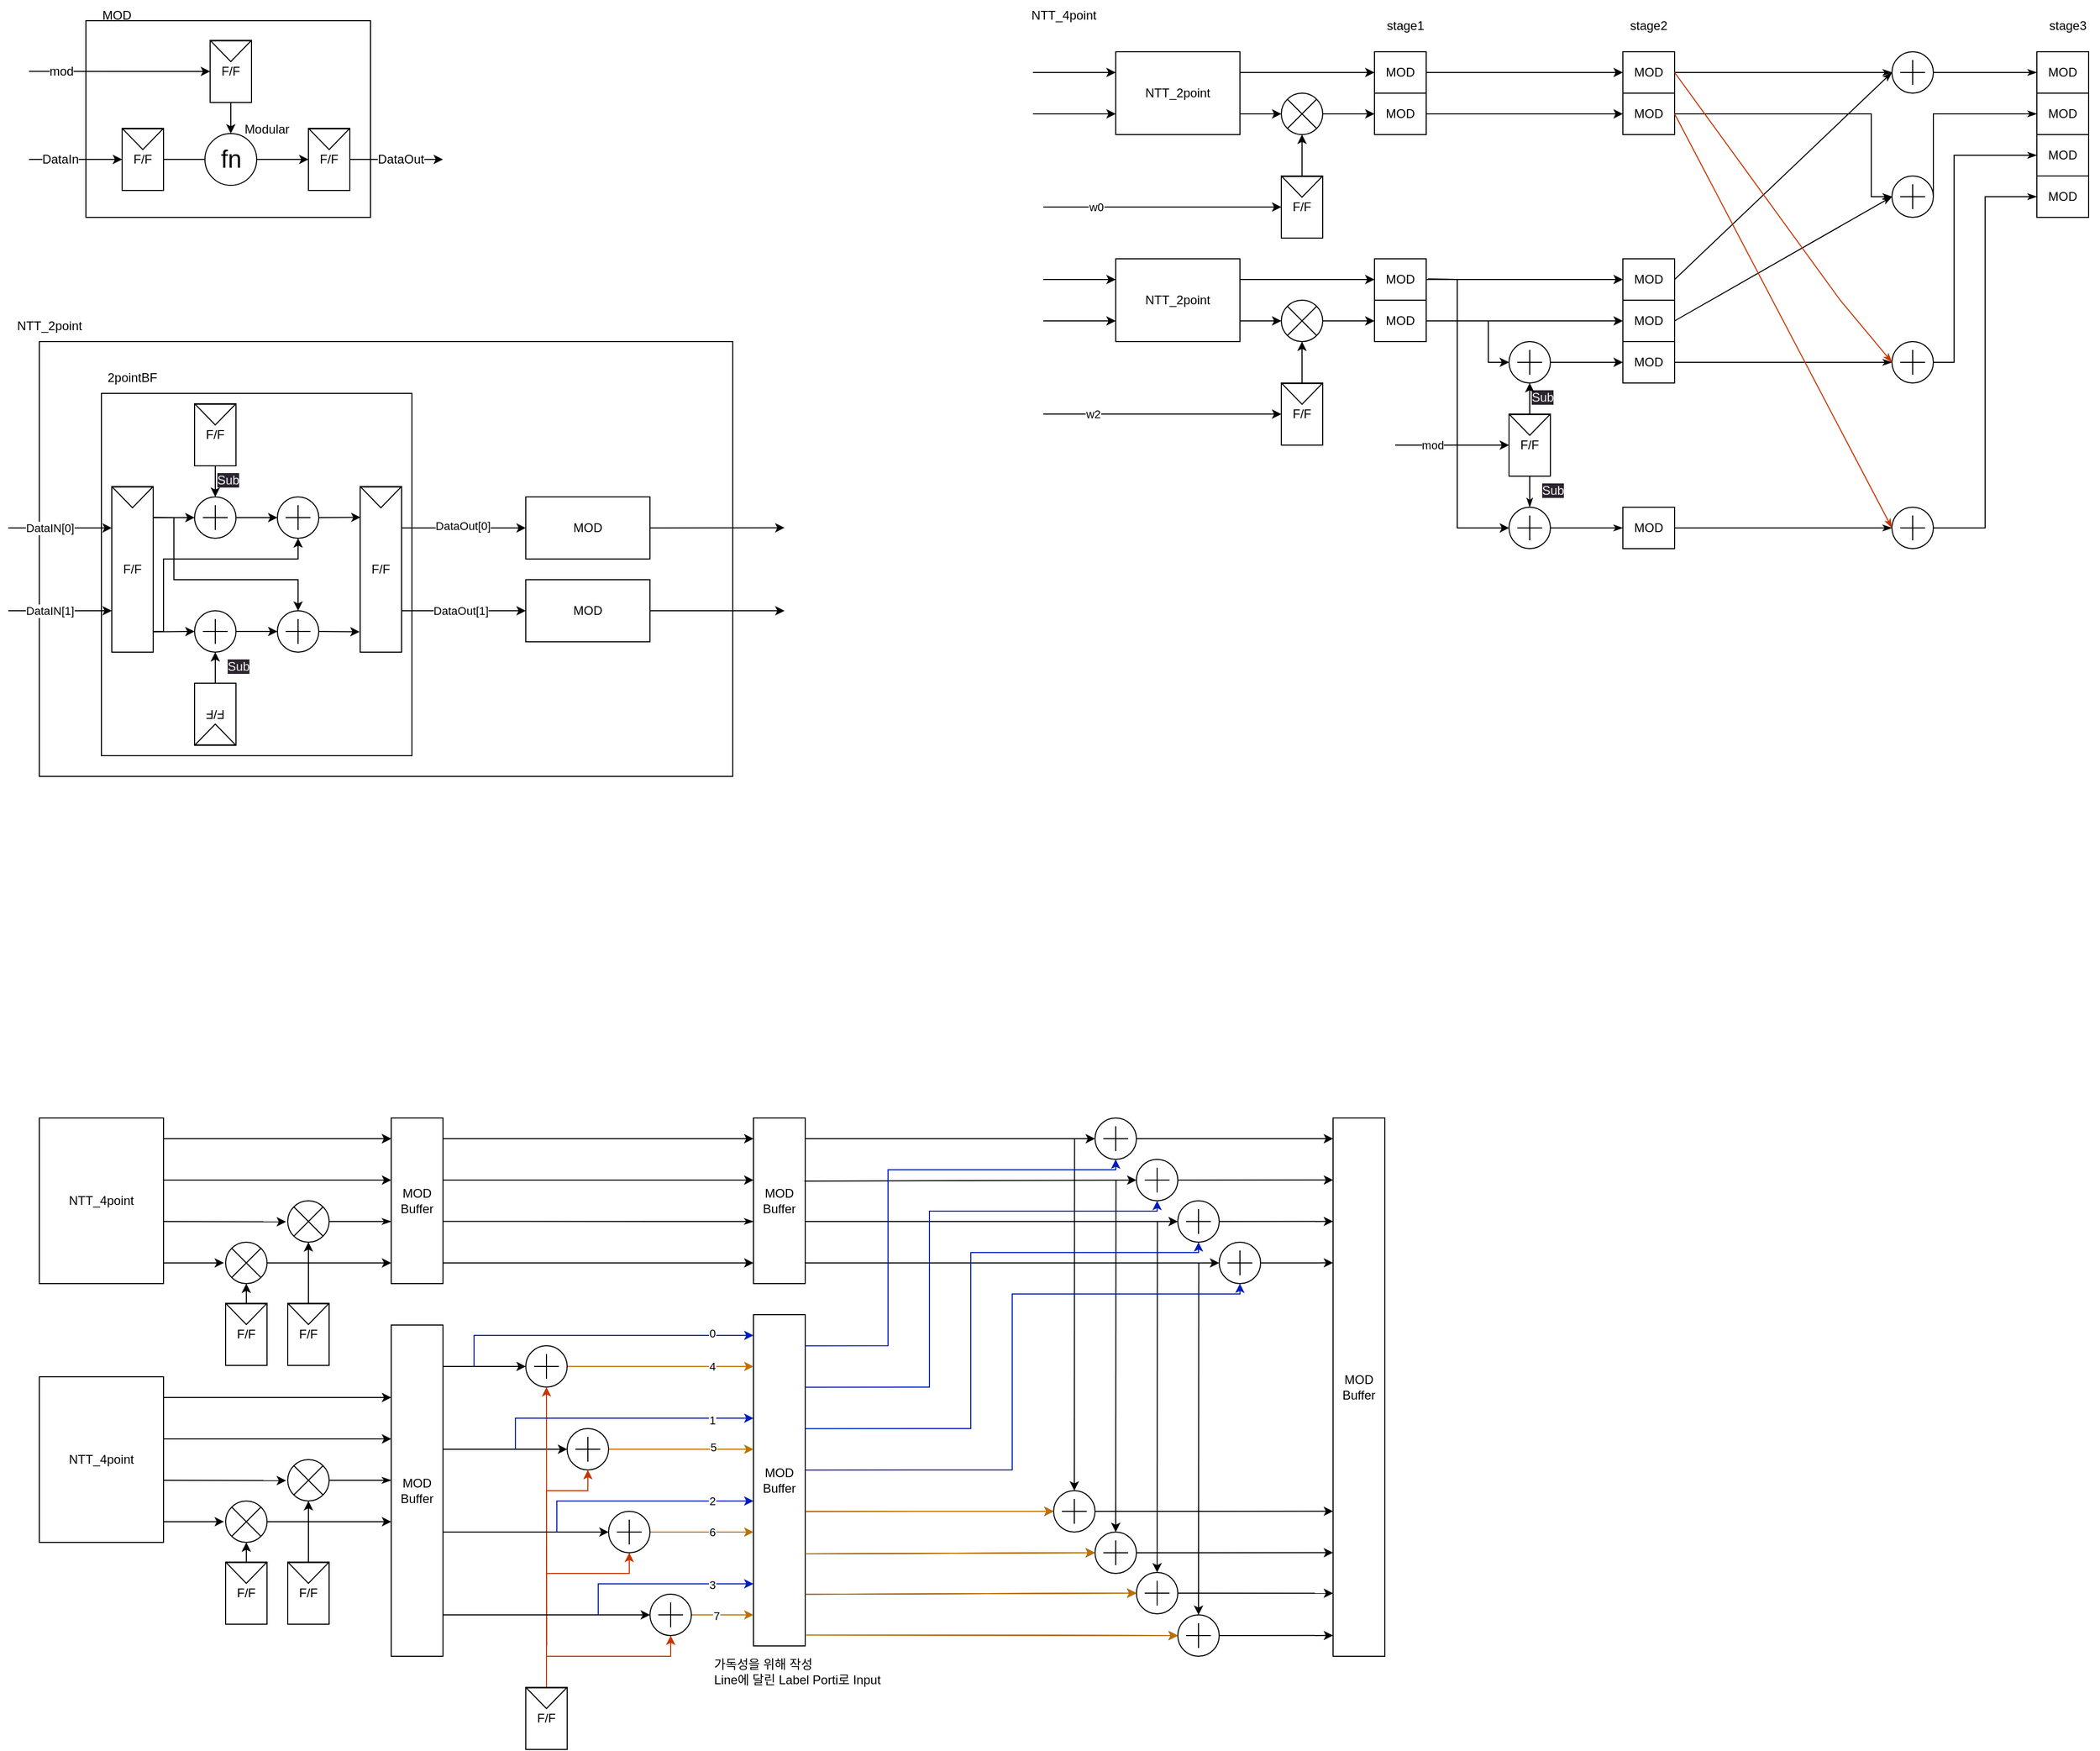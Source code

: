 <mxfile>
    <diagram id="SwkYMJvT1Za_LqSzR3_U" name="페이지-1">
        <mxGraphModel dx="750" dy="336" grid="1" gridSize="10" guides="1" tooltips="1" connect="1" arrows="1" fold="1" page="1" pageScale="1" pageWidth="3300" pageHeight="2339" background="none" math="0" shadow="0">
            <root>
                <mxCell id="0"/>
                <mxCell id="1" parent="0"/>
                <mxCell id="223" value="" style="rounded=0;whiteSpace=wrap;html=1;" parent="1" vertex="1">
                    <mxGeometry x="220" y="370" width="670" height="420" as="geometry"/>
                </mxCell>
                <mxCell id="171" value="NTT_2point" style="text;html=1;strokeColor=none;fillColor=none;align=center;verticalAlign=middle;whiteSpace=wrap;rounded=0;fontSize=12;" parent="1" vertex="1">
                    <mxGeometry x="200" y="340" width="60" height="30" as="geometry"/>
                </mxCell>
                <mxCell id="79" value="" style="rounded=0;whiteSpace=wrap;html=1;" parent="1" vertex="1">
                    <mxGeometry x="280" y="420" width="300" height="350" as="geometry"/>
                </mxCell>
                <mxCell id="82" style="edgeStyle=none;rounded=0;html=1;exitX=0;exitY=0.25;exitDx=0;exitDy=0;strokeWidth=1;startArrow=classic;startFill=1;endArrow=none;endFill=0;" parent="1" source="18" edge="1">
                    <mxGeometry relative="1" as="geometry">
                        <mxPoint x="190" y="550" as="targetPoint"/>
                    </mxGeometry>
                </mxCell>
                <mxCell id="84" value="DataIN[0]" style="edgeLabel;html=1;align=center;verticalAlign=middle;resizable=0;points=[];rounded=0;" parent="82" vertex="1" connectable="0">
                    <mxGeometry x="-0.14" relative="1" as="geometry">
                        <mxPoint x="-17" as="offset"/>
                    </mxGeometry>
                </mxCell>
                <mxCell id="83" style="edgeStyle=none;rounded=0;html=1;exitX=0;exitY=0.75;exitDx=0;exitDy=0;strokeWidth=1;startArrow=classic;startFill=1;endArrow=none;endFill=0;" parent="1" source="18" edge="1">
                    <mxGeometry relative="1" as="geometry">
                        <mxPoint x="190" y="630" as="targetPoint"/>
                    </mxGeometry>
                </mxCell>
                <mxCell id="85" value="DataIN[1]" style="edgeLabel;html=1;align=center;verticalAlign=middle;resizable=0;points=[];rounded=0;" parent="83" vertex="1" connectable="0">
                    <mxGeometry x="0.127" relative="1" as="geometry">
                        <mxPoint x="-4" as="offset"/>
                    </mxGeometry>
                </mxCell>
                <mxCell id="18" value="F/F" style="rounded=0;whiteSpace=wrap;html=1;" parent="1" vertex="1">
                    <mxGeometry x="290" y="510" width="40" height="160" as="geometry"/>
                </mxCell>
                <mxCell id="45" style="edgeStyle=none;rounded=0;html=1;entryX=1;entryY=0.188;entryDx=0;entryDy=0;entryPerimeter=0;startArrow=classic;startFill=1;endArrow=none;endFill=0;" parent="1" target="18" edge="1">
                    <mxGeometry relative="1" as="geometry">
                        <mxPoint x="370.0" y="540.027" as="sourcePoint"/>
                    </mxGeometry>
                </mxCell>
                <mxCell id="19" value="" style="triangle;whiteSpace=wrap;html=1;rotation=90;rounded=0;" parent="1" vertex="1">
                    <mxGeometry x="300" y="501" width="20" height="39" as="geometry"/>
                </mxCell>
                <mxCell id="27" value="" style="group;rounded=0;" parent="1" vertex="1" connectable="0">
                    <mxGeometry x="370" y="430" width="40" height="60" as="geometry"/>
                </mxCell>
                <mxCell id="28" value="F/F" style="rounded=0;whiteSpace=wrap;html=1;" parent="27" vertex="1">
                    <mxGeometry width="40" height="60" as="geometry"/>
                </mxCell>
                <mxCell id="29" value="" style="triangle;whiteSpace=wrap;html=1;rotation=90;rounded=0;" parent="27" vertex="1">
                    <mxGeometry x="10" y="-9" width="20" height="39" as="geometry"/>
                </mxCell>
                <mxCell id="32" value="" style="edgeStyle=none;html=1;rounded=0;" parent="1" source="28" edge="1">
                    <mxGeometry relative="1" as="geometry">
                        <mxPoint x="390.0" y="520" as="targetPoint"/>
                    </mxGeometry>
                </mxCell>
                <mxCell id="51" style="edgeStyle=none;rounded=0;html=1;exitX=0.5;exitY=1;exitDx=0;exitDy=0;exitPerimeter=0;startArrow=classic;startFill=1;endArrow=none;endFill=0;" parent="1" source="37" edge="1">
                    <mxGeometry relative="1" as="geometry">
                        <mxPoint x="330" y="650" as="targetPoint"/>
                        <Array as="points">
                            <mxPoint x="470" y="580"/>
                            <mxPoint x="340" y="580"/>
                            <mxPoint x="340" y="650"/>
                        </Array>
                    </mxGeometry>
                </mxCell>
                <mxCell id="37" value="" style="verticalLabelPosition=bottom;shadow=0;dashed=0;align=center;html=1;verticalAlign=top;shape=mxgraph.electrical.abstract.summation_point;rounded=0;" parent="1" vertex="1">
                    <mxGeometry x="450" y="520" width="40" height="40" as="geometry"/>
                </mxCell>
                <mxCell id="38" value="" style="edgeStyle=none;rounded=0;html=1;" parent="1" target="37" edge="1">
                    <mxGeometry relative="1" as="geometry">
                        <mxPoint x="410.0" y="540" as="sourcePoint"/>
                    </mxGeometry>
                </mxCell>
                <mxCell id="49" style="edgeStyle=none;rounded=0;html=1;exitX=0;exitY=0.5;exitDx=0;exitDy=0;exitPerimeter=0;entryX=1.001;entryY=0.877;entryDx=0;entryDy=0;entryPerimeter=0;startArrow=classic;startFill=1;endArrow=none;endFill=0;" parent="1" target="18" edge="1">
                    <mxGeometry relative="1" as="geometry">
                        <mxPoint x="370.0" y="650" as="sourcePoint"/>
                    </mxGeometry>
                </mxCell>
                <mxCell id="50" style="edgeStyle=none;rounded=0;html=1;exitX=0.5;exitY=0;exitDx=0;exitDy=0;exitPerimeter=0;entryX=1.008;entryY=0.186;entryDx=0;entryDy=0;entryPerimeter=0;startArrow=classic;startFill=1;endArrow=none;endFill=0;" parent="1" source="48" target="18" edge="1">
                    <mxGeometry relative="1" as="geometry">
                        <Array as="points">
                            <mxPoint x="470" y="600"/>
                            <mxPoint x="350" y="600"/>
                            <mxPoint x="350" y="540"/>
                        </Array>
                    </mxGeometry>
                </mxCell>
                <mxCell id="48" value="" style="verticalLabelPosition=bottom;shadow=0;dashed=0;align=center;html=1;verticalAlign=top;shape=mxgraph.electrical.abstract.summation_point;rounded=0;" parent="1" vertex="1">
                    <mxGeometry x="450" y="630" width="40" height="40" as="geometry"/>
                </mxCell>
                <mxCell id="46" value="" style="edgeStyle=none;rounded=0;html=1;" parent="1" target="48" edge="1">
                    <mxGeometry relative="1" as="geometry">
                        <mxPoint x="410.0" y="650" as="sourcePoint"/>
                    </mxGeometry>
                </mxCell>
                <mxCell id="80" style="edgeStyle=none;rounded=0;html=1;exitX=1;exitY=0.25;exitDx=0;exitDy=0;strokeWidth=1;startArrow=none;startFill=0;endArrow=classic;endFill=1;entryX=0;entryY=0.5;entryDx=0;entryDy=0;" parent="1" source="53" target="224" edge="1">
                    <mxGeometry relative="1" as="geometry">
                        <mxPoint x="670" y="550" as="targetPoint"/>
                    </mxGeometry>
                </mxCell>
                <mxCell id="86" value="DataOut[0]" style="edgeLabel;html=1;align=center;verticalAlign=middle;resizable=0;points=[];rounded=0;" parent="80" vertex="1" connectable="0">
                    <mxGeometry x="-0.143" y="2" relative="1" as="geometry">
                        <mxPoint x="7" as="offset"/>
                    </mxGeometry>
                </mxCell>
                <mxCell id="81" style="edgeStyle=none;rounded=0;html=1;exitX=1;exitY=0.75;exitDx=0;exitDy=0;strokeWidth=1;startArrow=none;startFill=0;endArrow=classic;endFill=1;entryX=0;entryY=0.5;entryDx=0;entryDy=0;" parent="1" source="53" target="226" edge="1">
                    <mxGeometry relative="1" as="geometry">
                        <mxPoint x="670" y="630" as="targetPoint"/>
                    </mxGeometry>
                </mxCell>
                <mxCell id="87" value="DataOut[1]" style="edgeLabel;html=1;align=center;verticalAlign=middle;resizable=0;points=[];rounded=0;" parent="81" vertex="1" connectable="0">
                    <mxGeometry x="-0.343" y="1" relative="1" as="geometry">
                        <mxPoint x="17" y="1" as="offset"/>
                    </mxGeometry>
                </mxCell>
                <mxCell id="53" value="F/F" style="rounded=0;whiteSpace=wrap;html=1;" parent="1" vertex="1">
                    <mxGeometry x="530" y="510" width="40" height="160" as="geometry"/>
                </mxCell>
                <mxCell id="57" style="edgeStyle=none;rounded=0;html=1;exitX=1;exitY=0.5;exitDx=0;exitDy=0;exitPerimeter=0;entryX=0.008;entryY=0.186;entryDx=0;entryDy=0;entryPerimeter=0;startArrow=none;startFill=0;endArrow=classic;endFill=1;" parent="1" source="37" target="53" edge="1">
                    <mxGeometry relative="1" as="geometry"/>
                </mxCell>
                <mxCell id="58" style="edgeStyle=none;rounded=0;html=1;exitX=1;exitY=0.5;exitDx=0;exitDy=0;exitPerimeter=0;entryX=-0.013;entryY=0.877;entryDx=0;entryDy=0;entryPerimeter=0;startArrow=none;startFill=0;endArrow=classic;endFill=1;" parent="1" source="48" target="53" edge="1">
                    <mxGeometry relative="1" as="geometry"/>
                </mxCell>
                <mxCell id="54" value="" style="triangle;whiteSpace=wrap;html=1;rotation=90;rounded=0;" parent="1" vertex="1">
                    <mxGeometry x="540" y="501" width="20" height="39" as="geometry"/>
                </mxCell>
                <mxCell id="72" value="" style="group;rotation=-180;rounded=0;" parent="1" vertex="1" connectable="0">
                    <mxGeometry x="370" y="700" width="40" height="60" as="geometry"/>
                </mxCell>
                <mxCell id="73" value="F/F" style="rounded=0;whiteSpace=wrap;html=1;rotation=-180;" parent="72" vertex="1">
                    <mxGeometry width="40" height="60" as="geometry"/>
                </mxCell>
                <mxCell id="74" value="" style="triangle;whiteSpace=wrap;html=1;rotation=-90;rounded=0;" parent="72" vertex="1">
                    <mxGeometry x="10" y="30" width="20" height="39" as="geometry"/>
                </mxCell>
                <mxCell id="76" value="" style="edgeStyle=none;rounded=0;html=1;startArrow=none;startFill=0;endArrow=classic;endFill=1;strokeWidth=1;" parent="1" source="73" edge="1">
                    <mxGeometry relative="1" as="geometry">
                        <mxPoint x="390.0" y="670" as="targetPoint"/>
                    </mxGeometry>
                </mxCell>
                <mxCell id="88" value="2pointBF" style="text;html=1;strokeColor=none;fillColor=none;align=center;verticalAlign=middle;whiteSpace=wrap;rounded=0;" parent="1" vertex="1">
                    <mxGeometry x="280" y="390" width="60" height="30" as="geometry"/>
                </mxCell>
                <mxCell id="193" value="" style="verticalLabelPosition=bottom;shadow=0;dashed=0;align=center;html=1;verticalAlign=top;shape=mxgraph.electrical.abstract.summation_point;rounded=0;" parent="1" vertex="1">
                    <mxGeometry x="370" y="520" width="40" height="40" as="geometry"/>
                </mxCell>
                <mxCell id="194" value="" style="verticalLabelPosition=bottom;shadow=0;dashed=0;align=center;html=1;verticalAlign=top;shape=mxgraph.electrical.abstract.summation_point;rounded=0;" parent="1" vertex="1">
                    <mxGeometry x="370" y="630" width="40" height="40" as="geometry"/>
                </mxCell>
                <mxCell id="200" value="" style="group;rounded=0;" parent="1" vertex="1" connectable="0">
                    <mxGeometry x="210" y="40" width="400" height="210" as="geometry"/>
                </mxCell>
                <mxCell id="201" value="" style="rounded=0;whiteSpace=wrap;html=1;fontSize=12;" parent="200" vertex="1">
                    <mxGeometry x="55" y="20" width="275" height="190" as="geometry"/>
                </mxCell>
                <mxCell id="202" value="" style="group;fontSize=12;rounded=0;" parent="200" vertex="1" connectable="0">
                    <mxGeometry x="175" y="39" width="40" height="60" as="geometry"/>
                </mxCell>
                <mxCell id="203" value="F/F" style="rounded=0;whiteSpace=wrap;html=1;fontSize=12;" parent="202" vertex="1">
                    <mxGeometry width="40" height="60" as="geometry"/>
                </mxCell>
                <mxCell id="204" value="" style="triangle;whiteSpace=wrap;html=1;rotation=90;fontSize=12;rounded=0;" parent="202" vertex="1">
                    <mxGeometry x="10" y="-9" width="20" height="39" as="geometry"/>
                </mxCell>
                <mxCell id="205" value="" style="edgeStyle=none;rounded=0;html=1;strokeWidth=1;fontSize=12;startArrow=none;startFill=0;endArrow=classic;endFill=1;" parent="200" source="203" edge="1">
                    <mxGeometry relative="1" as="geometry">
                        <mxPoint x="195" y="129" as="targetPoint"/>
                    </mxGeometry>
                </mxCell>
                <mxCell id="206" value="" style="group;fontSize=12;rounded=0;" parent="200" vertex="1" connectable="0">
                    <mxGeometry x="90" y="124" width="40" height="60" as="geometry"/>
                </mxCell>
                <mxCell id="207" value="F/F" style="rounded=0;whiteSpace=wrap;html=1;fontSize=12;" parent="206" vertex="1">
                    <mxGeometry width="40" height="60" as="geometry"/>
                </mxCell>
                <mxCell id="208" value="" style="triangle;whiteSpace=wrap;html=1;rotation=90;fontSize=12;rounded=0;" parent="206" vertex="1">
                    <mxGeometry x="10" y="-9" width="20" height="39" as="geometry"/>
                </mxCell>
                <mxCell id="209" value="" style="edgeStyle=none;rounded=0;html=1;strokeWidth=1;fontSize=12;startArrow=none;startFill=0;endArrow=none;endFill=0;" parent="200" source="207" edge="1">
                    <mxGeometry relative="1" as="geometry">
                        <mxPoint x="170" y="154" as="targetPoint"/>
                    </mxGeometry>
                </mxCell>
                <mxCell id="210" value="" style="edgeStyle=none;rounded=0;html=1;strokeWidth=1;fontSize=12;startArrow=classic;startFill=1;endArrow=none;endFill=0;" parent="200" source="212" edge="1">
                    <mxGeometry relative="1" as="geometry">
                        <mxPoint x="220" y="154" as="targetPoint"/>
                    </mxGeometry>
                </mxCell>
                <mxCell id="211" value="" style="group;rounded=0;" parent="200" vertex="1" connectable="0">
                    <mxGeometry x="270" y="124" width="40" height="60" as="geometry"/>
                </mxCell>
                <mxCell id="212" value="F/F" style="rounded=0;whiteSpace=wrap;html=1;fontSize=12;" parent="211" vertex="1">
                    <mxGeometry width="40" height="60" as="geometry"/>
                </mxCell>
                <mxCell id="213" value="" style="triangle;whiteSpace=wrap;html=1;rotation=90;fontSize=12;rounded=0;" parent="211" vertex="1">
                    <mxGeometry x="10" y="-9" width="20" height="39" as="geometry"/>
                </mxCell>
                <mxCell id="214" style="edgeStyle=none;rounded=0;html=1;exitX=0;exitY=0.5;exitDx=0;exitDy=0;strokeWidth=1;fontSize=12;startArrow=classic;startFill=1;endArrow=none;endFill=0;" parent="200" source="207" edge="1">
                    <mxGeometry relative="1" as="geometry">
                        <mxPoint y="154.023" as="targetPoint"/>
                    </mxGeometry>
                </mxCell>
                <mxCell id="215" value="DataIn" style="edgeLabel;html=1;align=center;verticalAlign=middle;resizable=0;points=[];fontSize=12;rounded=0;" parent="214" vertex="1" connectable="0">
                    <mxGeometry x="0.434" y="1" relative="1" as="geometry">
                        <mxPoint x="4" y="-1" as="offset"/>
                    </mxGeometry>
                </mxCell>
                <mxCell id="216" style="edgeStyle=none;rounded=0;html=1;exitX=0;exitY=0.5;exitDx=0;exitDy=0;strokeWidth=1;fontSize=12;startArrow=classic;startFill=1;endArrow=none;endFill=0;" parent="200" source="203" edge="1">
                    <mxGeometry relative="1" as="geometry">
                        <mxPoint y="68.907" as="targetPoint"/>
                    </mxGeometry>
                </mxCell>
                <mxCell id="217" value="mod" style="edgeLabel;html=1;align=center;verticalAlign=middle;resizable=0;points=[];fontSize=12;rounded=0;" parent="216" vertex="1" connectable="0">
                    <mxGeometry x="0.584" y="1" relative="1" as="geometry">
                        <mxPoint x="-6" y="-1" as="offset"/>
                    </mxGeometry>
                </mxCell>
                <mxCell id="218" value="Modular" style="text;html=1;strokeColor=none;fillColor=none;align=center;verticalAlign=middle;whiteSpace=wrap;rounded=0;fontSize=12;" parent="200" vertex="1">
                    <mxGeometry x="200" y="110" width="60" height="30" as="geometry"/>
                </mxCell>
                <mxCell id="219" style="edgeStyle=none;rounded=0;html=1;exitX=1;exitY=0.5;exitDx=0;exitDy=0;strokeWidth=1;fontSize=12;startArrow=none;startFill=0;endArrow=classic;endFill=1;" parent="200" source="212" edge="1">
                    <mxGeometry relative="1" as="geometry">
                        <mxPoint x="400" y="154" as="targetPoint"/>
                    </mxGeometry>
                </mxCell>
                <mxCell id="220" value="DataOut" style="edgeLabel;html=1;align=center;verticalAlign=middle;resizable=0;points=[];fontSize=12;rounded=0;" parent="219" vertex="1" connectable="0">
                    <mxGeometry x="-0.194" y="1" relative="1" as="geometry">
                        <mxPoint x="12" y="1" as="offset"/>
                    </mxGeometry>
                </mxCell>
                <mxCell id="221" value="MOD" style="text;html=1;strokeColor=none;fillColor=none;align=center;verticalAlign=middle;whiteSpace=wrap;rounded=0;fontSize=12;" parent="200" vertex="1">
                    <mxGeometry x="30" width="110" height="30" as="geometry"/>
                </mxCell>
                <mxCell id="222" value="fn" style="shape=mxgraph.electrical.abstract.function;html=1;shadow=0;dashed=0;align=center;strokeWidth=1;fontSize=24;rounded=0;" parent="200" vertex="1">
                    <mxGeometry x="170" y="129" width="50" height="50" as="geometry"/>
                </mxCell>
                <mxCell id="229" style="edgeStyle=none;html=1;exitX=1;exitY=0.5;exitDx=0;exitDy=0;rounded=0;" parent="1" source="224" edge="1">
                    <mxGeometry relative="1" as="geometry">
                        <mxPoint x="940" y="549.833" as="targetPoint"/>
                    </mxGeometry>
                </mxCell>
                <mxCell id="224" value="MOD" style="rounded=0;whiteSpace=wrap;html=1;" parent="1" vertex="1">
                    <mxGeometry x="690" y="520" width="120" height="60" as="geometry"/>
                </mxCell>
                <mxCell id="228" style="edgeStyle=none;html=1;exitX=1;exitY=0.5;exitDx=0;exitDy=0;rounded=0;" parent="1" source="226" edge="1">
                    <mxGeometry relative="1" as="geometry">
                        <mxPoint x="940" y="630" as="targetPoint"/>
                    </mxGeometry>
                </mxCell>
                <mxCell id="226" value="MOD" style="rounded=0;whiteSpace=wrap;html=1;" parent="1" vertex="1">
                    <mxGeometry x="690" y="600" width="120" height="60" as="geometry"/>
                </mxCell>
                <mxCell id="277" value="&lt;span style=&quot;color: rgb(240, 240, 240); font-family: Helvetica; font-size: 12px; font-style: normal; font-variant-ligatures: normal; font-variant-caps: normal; font-weight: 400; letter-spacing: normal; orphans: 2; text-align: center; text-indent: 0px; text-transform: none; widows: 2; word-spacing: 0px; -webkit-text-stroke-width: 0px; background-color: rgb(42, 37, 47); text-decoration-thickness: initial; text-decoration-style: initial; text-decoration-color: initial; float: none; display: inline !important;&quot;&gt;Sub&lt;/span&gt;" style="text;whiteSpace=wrap;html=1;rounded=0;" vertex="1" parent="1">
                    <mxGeometry x="390" y="490" width="50" height="40" as="geometry"/>
                </mxCell>
                <mxCell id="278" value="&lt;span style=&quot;color: rgb(240, 240, 240); font-family: Helvetica; font-size: 12px; font-style: normal; font-variant-ligatures: normal; font-variant-caps: normal; font-weight: 400; letter-spacing: normal; orphans: 2; text-align: center; text-indent: 0px; text-transform: none; widows: 2; word-spacing: 0px; -webkit-text-stroke-width: 0px; background-color: rgb(42, 37, 47); text-decoration-thickness: initial; text-decoration-style: initial; text-decoration-color: initial; float: none; display: inline !important;&quot;&gt;Sub&lt;/span&gt;" style="text;whiteSpace=wrap;html=1;rounded=0;" vertex="1" parent="1">
                    <mxGeometry x="400" y="670" width="50" height="40" as="geometry"/>
                </mxCell>
                <mxCell id="341" value="" style="group" vertex="1" connectable="0" parent="1">
                    <mxGeometry x="1180" y="40" width="1030" height="530" as="geometry"/>
                </mxCell>
                <mxCell id="280" value="&lt;span style=&quot;color: rgb(240, 240, 240); font-family: Helvetica; font-size: 12px; font-style: normal; font-variant-ligatures: normal; font-variant-caps: normal; font-weight: 400; letter-spacing: normal; orphans: 2; text-align: center; text-indent: 0px; text-transform: none; widows: 2; word-spacing: 0px; -webkit-text-stroke-width: 0px; background-color: rgb(42, 37, 47); text-decoration-thickness: initial; text-decoration-style: initial; text-decoration-color: initial; float: none; display: inline !important;&quot;&gt;Sub&lt;/span&gt;" style="text;whiteSpace=wrap;html=1;rounded=0;" vertex="1" parent="341">
                    <mxGeometry x="480" y="370" width="50" height="40" as="geometry"/>
                </mxCell>
                <mxCell id="333" style="edgeStyle=none;rounded=0;html=1;exitX=0;exitY=0.25;exitDx=0;exitDy=0;startArrow=classic;startFill=1;endArrow=none;endFill=0;" edge="1" parent="341" source="230">
                    <mxGeometry relative="1" as="geometry">
                        <mxPoint y="70" as="targetPoint"/>
                    </mxGeometry>
                </mxCell>
                <mxCell id="334" style="edgeStyle=none;rounded=0;html=1;exitX=0;exitY=0.75;exitDx=0;exitDy=0;startArrow=classic;startFill=1;endArrow=none;endFill=0;" edge="1" parent="341" source="230">
                    <mxGeometry relative="1" as="geometry">
                        <mxPoint y="110" as="targetPoint"/>
                    </mxGeometry>
                </mxCell>
                <mxCell id="230" value="NTT_2point" style="rounded=0;whiteSpace=wrap;html=1;" vertex="1" parent="341">
                    <mxGeometry x="80" y="50" width="120" height="80" as="geometry"/>
                </mxCell>
                <mxCell id="232" value="" style="group;rounded=0;" vertex="1" connectable="0" parent="341">
                    <mxGeometry x="240" y="170" width="40" height="60" as="geometry"/>
                </mxCell>
                <mxCell id="233" value="F/F" style="rounded=0;whiteSpace=wrap;html=1;" vertex="1" parent="232">
                    <mxGeometry width="40" height="60" as="geometry"/>
                </mxCell>
                <mxCell id="234" value="" style="triangle;whiteSpace=wrap;html=1;rotation=90;rounded=0;" vertex="1" parent="232">
                    <mxGeometry x="10" y="-9" width="20" height="39" as="geometry"/>
                </mxCell>
                <mxCell id="235" value="" style="verticalLabelPosition=bottom;shadow=0;dashed=0;align=center;html=1;verticalAlign=top;shape=mxgraph.electrical.abstract.multiplier;rounded=0;" vertex="1" parent="341">
                    <mxGeometry x="240" y="90" width="40" height="40" as="geometry"/>
                </mxCell>
                <mxCell id="237" style="edgeStyle=none;html=1;exitX=1;exitY=0.75;exitDx=0;exitDy=0;entryX=0;entryY=0.5;entryDx=0;entryDy=0;entryPerimeter=0;rounded=0;" edge="1" parent="341" source="230" target="235">
                    <mxGeometry relative="1" as="geometry"/>
                </mxCell>
                <mxCell id="236" value="" style="edgeStyle=none;html=1;rounded=0;" edge="1" parent="341" source="233" target="235">
                    <mxGeometry relative="1" as="geometry"/>
                </mxCell>
                <mxCell id="335" style="edgeStyle=none;rounded=0;html=1;exitX=0;exitY=0.25;exitDx=0;exitDy=0;startArrow=classic;startFill=1;endArrow=none;endFill=0;" edge="1" parent="341" source="240">
                    <mxGeometry relative="1" as="geometry">
                        <mxPoint x="10" y="270" as="targetPoint"/>
                    </mxGeometry>
                </mxCell>
                <mxCell id="336" style="edgeStyle=none;rounded=0;html=1;exitX=0;exitY=0.75;exitDx=0;exitDy=0;startArrow=classic;startFill=1;endArrow=none;endFill=0;" edge="1" parent="341" source="240">
                    <mxGeometry relative="1" as="geometry">
                        <mxPoint x="10" y="310" as="targetPoint"/>
                    </mxGeometry>
                </mxCell>
                <mxCell id="240" value="NTT_2point" style="rounded=0;whiteSpace=wrap;html=1;" vertex="1" parent="341">
                    <mxGeometry x="80" y="250" width="120" height="80" as="geometry"/>
                </mxCell>
                <mxCell id="241" value="" style="group;rounded=0;" vertex="1" connectable="0" parent="341">
                    <mxGeometry x="240" y="370" width="40" height="60" as="geometry"/>
                </mxCell>
                <mxCell id="242" value="F/F" style="rounded=0;whiteSpace=wrap;html=1;" vertex="1" parent="241">
                    <mxGeometry width="40" height="60" as="geometry"/>
                </mxCell>
                <mxCell id="243" value="" style="triangle;whiteSpace=wrap;html=1;rotation=90;rounded=0;" vertex="1" parent="241">
                    <mxGeometry x="10" y="-9" width="20" height="39" as="geometry"/>
                </mxCell>
                <mxCell id="244" value="" style="verticalLabelPosition=bottom;shadow=0;dashed=0;align=center;html=1;verticalAlign=top;shape=mxgraph.electrical.abstract.multiplier;rounded=0;" vertex="1" parent="341">
                    <mxGeometry x="240" y="290" width="40" height="40" as="geometry"/>
                </mxCell>
                <mxCell id="239" style="edgeStyle=none;html=1;exitX=1;exitY=0.75;exitDx=0;exitDy=0;entryX=0;entryY=0.5;entryDx=0;entryDy=0;entryPerimeter=0;rounded=0;" edge="1" parent="341" source="240" target="244">
                    <mxGeometry relative="1" as="geometry"/>
                </mxCell>
                <mxCell id="245" value="" style="edgeStyle=none;html=1;rounded=0;" edge="1" parent="341" source="242" target="244">
                    <mxGeometry relative="1" as="geometry"/>
                </mxCell>
                <mxCell id="252" value="MOD" style="rounded=0;whiteSpace=wrap;html=1;" vertex="1" parent="341">
                    <mxGeometry x="330" y="50" width="50" height="40" as="geometry"/>
                </mxCell>
                <mxCell id="249" style="edgeStyle=none;html=1;exitX=1;exitY=0.25;exitDx=0;exitDy=0;entryX=0;entryY=0.5;entryDx=0;entryDy=0;rounded=0;" edge="1" parent="341" source="230" target="252">
                    <mxGeometry relative="1" as="geometry">
                        <mxPoint x="270" y="70" as="targetPoint"/>
                    </mxGeometry>
                </mxCell>
                <mxCell id="253" value="MOD" style="rounded=0;whiteSpace=wrap;html=1;" vertex="1" parent="341">
                    <mxGeometry x="330" y="90" width="50" height="40" as="geometry"/>
                </mxCell>
                <mxCell id="248" style="edgeStyle=none;html=1;exitX=1;exitY=0.5;exitDx=0;exitDy=0;exitPerimeter=0;entryX=0;entryY=0.5;entryDx=0;entryDy=0;rounded=0;" edge="1" parent="341" source="235" target="253">
                    <mxGeometry relative="1" as="geometry">
                        <mxPoint x="320" y="109.929" as="targetPoint"/>
                        <Array as="points">
                            <mxPoint x="310" y="110"/>
                        </Array>
                    </mxGeometry>
                </mxCell>
                <mxCell id="254" value="MOD" style="rounded=0;whiteSpace=wrap;html=1;" vertex="1" parent="341">
                    <mxGeometry x="330" y="250" width="50" height="40" as="geometry"/>
                </mxCell>
                <mxCell id="246" style="edgeStyle=none;html=1;exitX=1;exitY=0.25;exitDx=0;exitDy=0;entryX=0;entryY=0.5;entryDx=0;entryDy=0;rounded=0;" edge="1" parent="341" source="240" target="254">
                    <mxGeometry relative="1" as="geometry">
                        <mxPoint x="320" y="269.929" as="targetPoint"/>
                    </mxGeometry>
                </mxCell>
                <mxCell id="255" value="MOD" style="rounded=0;whiteSpace=wrap;html=1;" vertex="1" parent="341">
                    <mxGeometry x="330" y="290" width="50" height="40" as="geometry"/>
                </mxCell>
                <mxCell id="247" style="edgeStyle=none;html=1;exitX=1;exitY=0.5;exitDx=0;exitDy=0;exitPerimeter=0;entryX=0;entryY=0.5;entryDx=0;entryDy=0;rounded=0;" edge="1" parent="341" source="244" target="255">
                    <mxGeometry relative="1" as="geometry">
                        <mxPoint x="320" y="309.929" as="targetPoint"/>
                    </mxGeometry>
                </mxCell>
                <mxCell id="256" value="" style="group;rounded=0;" vertex="1" connectable="0" parent="341">
                    <mxGeometry x="460" y="400" width="40" height="60" as="geometry"/>
                </mxCell>
                <mxCell id="257" value="F/F" style="rounded=0;whiteSpace=wrap;html=1;" vertex="1" parent="256">
                    <mxGeometry width="40" height="60" as="geometry"/>
                </mxCell>
                <mxCell id="258" value="" style="triangle;whiteSpace=wrap;html=1;rotation=90;rounded=0;" vertex="1" parent="256">
                    <mxGeometry x="10" y="-9" width="20" height="39" as="geometry"/>
                </mxCell>
                <mxCell id="259" value="" style="edgeStyle=none;html=1;entryX=0.5;entryY=1;entryDx=0;entryDy=0;entryPerimeter=0;rounded=0;" edge="1" parent="341" source="257" target="276">
                    <mxGeometry relative="1" as="geometry">
                        <mxPoint x="440" y="340" as="targetPoint"/>
                    </mxGeometry>
                </mxCell>
                <mxCell id="276" value="" style="verticalLabelPosition=bottom;shadow=0;dashed=0;align=center;html=1;verticalAlign=top;shape=mxgraph.electrical.abstract.summation_point;rounded=0;" vertex="1" parent="341">
                    <mxGeometry x="460" y="330" width="40" height="40" as="geometry"/>
                </mxCell>
                <mxCell id="274" style="edgeStyle=none;html=1;exitX=1;exitY=0.5;exitDx=0;exitDy=0;rounded=0;" edge="1" parent="341" source="255" target="276">
                    <mxGeometry relative="1" as="geometry">
                        <Array as="points">
                            <mxPoint x="440" y="310"/>
                            <mxPoint x="440" y="330"/>
                            <mxPoint x="440" y="350"/>
                        </Array>
                    </mxGeometry>
                </mxCell>
                <mxCell id="267" value="" style="verticalLabelPosition=bottom;shadow=0;dashed=0;align=center;html=1;verticalAlign=top;shape=mxgraph.electrical.abstract.summation_point;rounded=0;" vertex="1" parent="341">
                    <mxGeometry x="460" y="490" width="40" height="40" as="geometry"/>
                </mxCell>
                <mxCell id="288" value="MOD" style="rounded=0;whiteSpace=wrap;html=1;" vertex="1" parent="341">
                    <mxGeometry x="570" y="330" width="50" height="40" as="geometry"/>
                </mxCell>
                <mxCell id="284" style="edgeStyle=none;html=1;exitX=1;exitY=0.5;exitDx=0;exitDy=0;exitPerimeter=0;entryX=0;entryY=0.5;entryDx=0;entryDy=0;" edge="1" parent="341" source="276" target="288">
                    <mxGeometry relative="1" as="geometry">
                        <mxPoint x="560" y="349.944" as="targetPoint"/>
                    </mxGeometry>
                </mxCell>
                <mxCell id="289" value="MOD" style="rounded=0;whiteSpace=wrap;html=1;" vertex="1" parent="341">
                    <mxGeometry x="570" y="290" width="50" height="40" as="geometry"/>
                </mxCell>
                <mxCell id="283" style="edgeStyle=none;html=1;exitX=1;exitY=0.5;exitDx=0;exitDy=0;entryX=0;entryY=0.5;entryDx=0;entryDy=0;" edge="1" parent="341" source="255" target="289">
                    <mxGeometry relative="1" as="geometry">
                        <mxPoint x="560" y="309.944" as="targetPoint"/>
                    </mxGeometry>
                </mxCell>
                <mxCell id="290" value="MOD" style="rounded=0;whiteSpace=wrap;html=1;" vertex="1" parent="341">
                    <mxGeometry x="570" y="250" width="50" height="40" as="geometry"/>
                </mxCell>
                <mxCell id="282" style="edgeStyle=none;html=1;exitX=1;exitY=0.5;exitDx=0;exitDy=0;entryX=0;entryY=0.5;entryDx=0;entryDy=0;" edge="1" parent="341" source="254" target="290">
                    <mxGeometry relative="1" as="geometry">
                        <mxPoint x="560" y="269.944" as="targetPoint"/>
                    </mxGeometry>
                </mxCell>
                <mxCell id="292" value="MOD" style="rounded=0;whiteSpace=wrap;html=1;" vertex="1" parent="341">
                    <mxGeometry x="570" y="90" width="50" height="40" as="geometry"/>
                </mxCell>
                <mxCell id="286" style="edgeStyle=none;html=1;exitX=1;exitY=0.5;exitDx=0;exitDy=0;entryX=0;entryY=0.5;entryDx=0;entryDy=0;" edge="1" parent="341" source="253" target="292">
                    <mxGeometry relative="1" as="geometry">
                        <mxPoint x="560" y="110.2" as="targetPoint"/>
                    </mxGeometry>
                </mxCell>
                <mxCell id="293" value="MOD" style="rounded=0;whiteSpace=wrap;html=1;" vertex="1" parent="341">
                    <mxGeometry x="570" y="50" width="50" height="40" as="geometry"/>
                </mxCell>
                <mxCell id="287" style="edgeStyle=none;html=1;exitX=1;exitY=0.5;exitDx=0;exitDy=0;entryX=0;entryY=0.5;entryDx=0;entryDy=0;" edge="1" parent="341" source="252" target="293">
                    <mxGeometry relative="1" as="geometry">
                        <mxPoint x="560" y="70.2" as="targetPoint"/>
                    </mxGeometry>
                </mxCell>
                <mxCell id="297" style="edgeStyle=none;html=1;exitX=0;exitY=0.5;exitDx=0;exitDy=0;startArrow=classic;startFill=1;endArrow=none;endFill=0;" edge="1" parent="341" source="257">
                    <mxGeometry relative="1" as="geometry">
                        <mxPoint x="350" y="430" as="targetPoint"/>
                    </mxGeometry>
                </mxCell>
                <mxCell id="298" value="mod" style="edgeLabel;html=1;align=center;verticalAlign=middle;resizable=0;points=[];" vertex="1" connectable="0" parent="297">
                    <mxGeometry x="0.544" relative="1" as="geometry">
                        <mxPoint x="11" as="offset"/>
                    </mxGeometry>
                </mxCell>
                <mxCell id="299" style="edgeStyle=none;html=1;exitX=0;exitY=0.5;exitDx=0;exitDy=0;startArrow=classic;startFill=1;endArrow=none;endFill=0;" edge="1" parent="341" source="242">
                    <mxGeometry relative="1" as="geometry">
                        <mxPoint x="10" y="400" as="targetPoint"/>
                    </mxGeometry>
                </mxCell>
                <mxCell id="300" value="w2" style="edgeLabel;html=1;align=center;verticalAlign=middle;resizable=0;points=[];" vertex="1" connectable="0" parent="299">
                    <mxGeometry x="0.588" relative="1" as="geometry">
                        <mxPoint as="offset"/>
                    </mxGeometry>
                </mxCell>
                <mxCell id="301" style="edgeStyle=none;html=1;exitX=0;exitY=0.5;exitDx=0;exitDy=0;startArrow=classic;startFill=1;endArrow=none;endFill=0;" edge="1" parent="341" source="233">
                    <mxGeometry relative="1" as="geometry">
                        <mxPoint x="10" y="200" as="targetPoint"/>
                    </mxGeometry>
                </mxCell>
                <mxCell id="302" value="w0" style="edgeLabel;html=1;align=center;verticalAlign=middle;resizable=0;points=[];" vertex="1" connectable="0" parent="301">
                    <mxGeometry x="0.675" y="1" relative="1" as="geometry">
                        <mxPoint x="13" y="-1" as="offset"/>
                    </mxGeometry>
                </mxCell>
                <mxCell id="304" style="edgeStyle=none;html=1;exitX=0.5;exitY=1;exitDx=0;exitDy=0;entryX=0.5;entryY=0;entryDx=0;entryDy=0;entryPerimeter=0;startArrow=none;startFill=0;endArrow=classicThin;endFill=1;" edge="1" parent="341" source="257" target="267">
                    <mxGeometry relative="1" as="geometry"/>
                </mxCell>
                <mxCell id="305" value="&lt;span style=&quot;color: rgb(240, 240, 240); font-family: Helvetica; font-size: 12px; font-style: normal; font-variant-ligatures: normal; font-variant-caps: normal; font-weight: 400; letter-spacing: normal; orphans: 2; text-align: center; text-indent: 0px; text-transform: none; widows: 2; word-spacing: 0px; -webkit-text-stroke-width: 0px; background-color: rgb(42, 37, 47); text-decoration-thickness: initial; text-decoration-style: initial; text-decoration-color: initial; float: none; display: inline !important;&quot;&gt;Sub&lt;/span&gt;" style="text;whiteSpace=wrap;html=1;rounded=0;" vertex="1" parent="341">
                    <mxGeometry x="490" y="460" width="50" height="40" as="geometry"/>
                </mxCell>
                <mxCell id="306" style="edgeStyle=none;html=1;exitX=1.03;exitY=0.485;exitDx=0;exitDy=0;rounded=0;exitPerimeter=0;entryX=0;entryY=0.5;entryDx=0;entryDy=0;entryPerimeter=0;" edge="1" parent="341" source="254" target="267">
                    <mxGeometry relative="1" as="geometry">
                        <mxPoint x="390" y="320" as="sourcePoint"/>
                        <mxPoint x="410" y="530" as="targetPoint"/>
                        <Array as="points">
                            <mxPoint x="410" y="270"/>
                            <mxPoint x="410" y="360"/>
                            <mxPoint x="410" y="510"/>
                        </Array>
                    </mxGeometry>
                </mxCell>
                <mxCell id="307" value="MOD" style="rounded=0;whiteSpace=wrap;html=1;" vertex="1" parent="341">
                    <mxGeometry x="570" y="490" width="50" height="40" as="geometry"/>
                </mxCell>
                <mxCell id="308" style="edgeStyle=none;html=1;exitX=1;exitY=0.5;exitDx=0;exitDy=0;exitPerimeter=0;entryX=0;entryY=0.5;entryDx=0;entryDy=0;startArrow=none;startFill=0;endArrow=classicThin;endFill=1;" edge="1" parent="341" source="267" target="307">
                    <mxGeometry relative="1" as="geometry"/>
                </mxCell>
                <mxCell id="313" value="" style="verticalLabelPosition=bottom;shadow=0;dashed=0;align=center;html=1;verticalAlign=top;shape=mxgraph.electrical.abstract.summation_point;rounded=0;" vertex="1" parent="341">
                    <mxGeometry x="830" y="50" width="40" height="40" as="geometry"/>
                </mxCell>
                <mxCell id="321" style="edgeStyle=none;rounded=0;html=1;exitX=1;exitY=0.5;exitDx=0;exitDy=0;entryX=0;entryY=0.5;entryDx=0;entryDy=0;entryPerimeter=0;startArrow=none;startFill=0;endArrow=classicThin;endFill=1;" edge="1" parent="341" source="290" target="313">
                    <mxGeometry relative="1" as="geometry"/>
                </mxCell>
                <mxCell id="317" style="edgeStyle=none;rounded=0;html=1;exitX=1;exitY=0.5;exitDx=0;exitDy=0;entryX=0;entryY=0.5;entryDx=0;entryDy=0;entryPerimeter=0;startArrow=none;startFill=0;endArrow=classicThin;endFill=1;" edge="1" parent="341" source="293" target="313">
                    <mxGeometry relative="1" as="geometry"/>
                </mxCell>
                <mxCell id="314" value="" style="verticalLabelPosition=bottom;shadow=0;dashed=0;align=center;html=1;verticalAlign=top;shape=mxgraph.electrical.abstract.summation_point;rounded=0;" vertex="1" parent="341">
                    <mxGeometry x="830" y="170" width="40" height="40" as="geometry"/>
                </mxCell>
                <mxCell id="322" style="edgeStyle=none;rounded=0;html=1;exitX=1;exitY=0.5;exitDx=0;exitDy=0;entryX=0;entryY=0.5;entryDx=0;entryDy=0;entryPerimeter=0;startArrow=none;startFill=0;endArrow=classicThin;endFill=1;" edge="1" parent="341" source="289" target="314">
                    <mxGeometry relative="1" as="geometry"/>
                </mxCell>
                <mxCell id="318" style="edgeStyle=none;rounded=0;html=1;exitX=1;exitY=0.5;exitDx=0;exitDy=0;entryX=0;entryY=0.5;entryDx=0;entryDy=0;entryPerimeter=0;startArrow=none;startFill=0;endArrow=classicThin;endFill=1;" edge="1" parent="341" source="292" target="314">
                    <mxGeometry relative="1" as="geometry">
                        <Array as="points">
                            <mxPoint x="810" y="110"/>
                            <mxPoint x="810" y="190"/>
                        </Array>
                    </mxGeometry>
                </mxCell>
                <mxCell id="315" value="" style="verticalLabelPosition=bottom;shadow=0;dashed=0;align=center;html=1;verticalAlign=top;shape=mxgraph.electrical.abstract.summation_point;rounded=0;" vertex="1" parent="341">
                    <mxGeometry x="830" y="330" width="40" height="40" as="geometry"/>
                </mxCell>
                <mxCell id="319" style="edgeStyle=none;rounded=0;html=1;exitX=1;exitY=0.5;exitDx=0;exitDy=0;startArrow=none;startFill=0;endArrow=classicThin;endFill=1;" edge="1" parent="341" source="288" target="315">
                    <mxGeometry relative="1" as="geometry"/>
                </mxCell>
                <mxCell id="324" style="edgeStyle=none;rounded=0;html=1;exitX=1;exitY=0.5;exitDx=0;exitDy=0;entryX=0;entryY=0.5;entryDx=0;entryDy=0;entryPerimeter=0;startArrow=none;startFill=0;endArrow=classicThin;endFill=1;fillColor=#fa6800;strokeColor=#C73500;" edge="1" parent="341" source="293" target="315">
                    <mxGeometry relative="1" as="geometry">
                        <Array as="points">
                            <mxPoint x="780" y="290"/>
                        </Array>
                    </mxGeometry>
                </mxCell>
                <mxCell id="316" value="" style="verticalLabelPosition=bottom;shadow=0;dashed=0;align=center;html=1;verticalAlign=top;shape=mxgraph.electrical.abstract.summation_point;rounded=0;" vertex="1" parent="341">
                    <mxGeometry x="830" y="490" width="40" height="40" as="geometry"/>
                </mxCell>
                <mxCell id="323" style="edgeStyle=none;rounded=0;html=1;exitX=1;exitY=0.5;exitDx=0;exitDy=0;entryX=0;entryY=0.5;entryDx=0;entryDy=0;entryPerimeter=0;startArrow=none;startFill=0;endArrow=classicThin;endFill=1;fillColor=#fa6800;strokeColor=#C73500;" edge="1" parent="341" source="292" target="316">
                    <mxGeometry relative="1" as="geometry"/>
                </mxCell>
                <mxCell id="320" style="edgeStyle=none;rounded=0;html=1;exitX=1;exitY=0.5;exitDx=0;exitDy=0;entryX=0;entryY=0.5;entryDx=0;entryDy=0;entryPerimeter=0;startArrow=none;startFill=0;endArrow=classicThin;endFill=1;" edge="1" parent="341" source="307" target="316">
                    <mxGeometry relative="1" as="geometry"/>
                </mxCell>
                <mxCell id="325" value="MOD" style="rounded=0;whiteSpace=wrap;html=1;" vertex="1" parent="341">
                    <mxGeometry x="970" y="130" width="50" height="40" as="geometry"/>
                </mxCell>
                <mxCell id="326" value="MOD" style="rounded=0;whiteSpace=wrap;html=1;" vertex="1" parent="341">
                    <mxGeometry x="970" y="90" width="50" height="40" as="geometry"/>
                </mxCell>
                <mxCell id="327" value="MOD" style="rounded=0;whiteSpace=wrap;html=1;" vertex="1" parent="341">
                    <mxGeometry x="970" y="50" width="50" height="40" as="geometry"/>
                </mxCell>
                <mxCell id="328" value="MOD" style="rounded=0;whiteSpace=wrap;html=1;" vertex="1" parent="341">
                    <mxGeometry x="970" y="170" width="50" height="40" as="geometry"/>
                </mxCell>
                <mxCell id="337" value="NTT_4point" style="text;html=1;strokeColor=none;fillColor=none;align=center;verticalAlign=middle;whiteSpace=wrap;rounded=0;fontSize=12;" vertex="1" parent="341">
                    <mxGeometry width="60" height="30" as="geometry"/>
                </mxCell>
                <mxCell id="338" value="stage1" style="text;html=1;strokeColor=none;fillColor=none;align=center;verticalAlign=middle;whiteSpace=wrap;rounded=0;fontSize=12;" vertex="1" parent="341">
                    <mxGeometry x="330" y="10" width="60" height="30" as="geometry"/>
                </mxCell>
                <mxCell id="339" value="stage2" style="text;html=1;strokeColor=none;fillColor=none;align=center;verticalAlign=middle;whiteSpace=wrap;rounded=0;fontSize=12;" vertex="1" parent="341">
                    <mxGeometry x="565" y="10" width="60" height="30" as="geometry"/>
                </mxCell>
                <mxCell id="340" value="stage3" style="text;html=1;strokeColor=none;fillColor=none;align=center;verticalAlign=middle;whiteSpace=wrap;rounded=0;fontSize=12;" vertex="1" parent="341">
                    <mxGeometry x="970" y="10" width="60" height="30" as="geometry"/>
                </mxCell>
                <mxCell id="331" style="edgeStyle=none;rounded=0;html=1;exitX=1;exitY=0.5;exitDx=0;exitDy=0;exitPerimeter=0;entryX=0;entryY=0.5;entryDx=0;entryDy=0;startArrow=none;startFill=0;endArrow=classicThin;endFill=1;" edge="1" parent="341" source="315" target="325">
                    <mxGeometry relative="1" as="geometry">
                        <Array as="points">
                            <mxPoint x="890" y="350"/>
                            <mxPoint x="890" y="150"/>
                        </Array>
                    </mxGeometry>
                </mxCell>
                <mxCell id="330" style="edgeStyle=none;rounded=0;html=1;exitX=1;exitY=0.5;exitDx=0;exitDy=0;exitPerimeter=0;entryX=0;entryY=0.5;entryDx=0;entryDy=0;startArrow=none;startFill=0;endArrow=classicThin;endFill=1;" edge="1" parent="341" source="314" target="326">
                    <mxGeometry relative="1" as="geometry">
                        <Array as="points">
                            <mxPoint x="870" y="110"/>
                            <mxPoint x="940" y="110"/>
                        </Array>
                    </mxGeometry>
                </mxCell>
                <mxCell id="329" style="edgeStyle=none;rounded=0;html=1;exitX=1;exitY=0.5;exitDx=0;exitDy=0;exitPerimeter=0;startArrow=none;startFill=0;endArrow=classicThin;endFill=1;" edge="1" parent="341" source="313" target="327">
                    <mxGeometry relative="1" as="geometry"/>
                </mxCell>
                <mxCell id="332" style="edgeStyle=none;rounded=0;html=1;exitX=1;exitY=0.5;exitDx=0;exitDy=0;exitPerimeter=0;entryX=0;entryY=0.5;entryDx=0;entryDy=0;startArrow=none;startFill=0;endArrow=classicThin;endFill=1;" edge="1" parent="341" source="316" target="328">
                    <mxGeometry relative="1" as="geometry">
                        <Array as="points">
                            <mxPoint x="920" y="510"/>
                            <mxPoint x="920" y="190"/>
                        </Array>
                    </mxGeometry>
                </mxCell>
                <mxCell id="342" value="NTT_4point" style="rounded=0;whiteSpace=wrap;html=1;" vertex="1" parent="1">
                    <mxGeometry x="220" y="1120" width="120" height="160" as="geometry"/>
                </mxCell>
                <mxCell id="343" value="" style="endArrow=classic;html=1;rounded=0;entryX=-0.04;entryY=0.499;entryDx=0;entryDy=0;entryPerimeter=0;" edge="1" parent="1" target="353">
                    <mxGeometry width="50" height="50" relative="1" as="geometry">
                        <mxPoint x="340" y="1260" as="sourcePoint"/>
                        <mxPoint x="390" y="1260" as="targetPoint"/>
                    </mxGeometry>
                </mxCell>
                <mxCell id="345" value="" style="endArrow=classic;html=1;rounded=0;entryX=-0.04;entryY=0.507;entryDx=0;entryDy=0;entryPerimeter=0;" edge="1" parent="1" target="354">
                    <mxGeometry width="50" height="50" relative="1" as="geometry">
                        <mxPoint x="340" y="1220" as="sourcePoint"/>
                        <mxPoint x="390" y="1220" as="targetPoint"/>
                    </mxGeometry>
                </mxCell>
                <mxCell id="346" value="" style="endArrow=classic;html=1;rounded=0;entryX=0;entryY=0.375;entryDx=0;entryDy=0;entryPerimeter=0;" edge="1" parent="1" target="367">
                    <mxGeometry width="50" height="50" relative="1" as="geometry">
                        <mxPoint x="340" y="1180" as="sourcePoint"/>
                        <mxPoint x="390" y="1180" as="targetPoint"/>
                    </mxGeometry>
                </mxCell>
                <mxCell id="347" value="" style="endArrow=classic;html=1;rounded=0;entryX=0;entryY=0.125;entryDx=0;entryDy=0;entryPerimeter=0;" edge="1" parent="1" target="367">
                    <mxGeometry width="50" height="50" relative="1" as="geometry">
                        <mxPoint x="340" y="1140" as="sourcePoint"/>
                        <mxPoint x="390" y="1140" as="targetPoint"/>
                    </mxGeometry>
                </mxCell>
                <mxCell id="364" style="edgeStyle=none;rounded=0;html=1;exitX=0.5;exitY=1;exitDx=0;exitDy=0;exitPerimeter=0;startArrow=classic;startFill=1;endArrow=none;endFill=0;" edge="1" parent="1" source="353" target="357">
                    <mxGeometry relative="1" as="geometry"/>
                </mxCell>
                <mxCell id="353" value="" style="verticalLabelPosition=bottom;shadow=0;dashed=0;align=center;html=1;verticalAlign=top;shape=mxgraph.electrical.abstract.multiplier;" vertex="1" parent="1">
                    <mxGeometry x="400" y="1240" width="40" height="40" as="geometry"/>
                </mxCell>
                <mxCell id="365" style="edgeStyle=none;rounded=0;html=1;exitX=0.5;exitY=1;exitDx=0;exitDy=0;exitPerimeter=0;entryX=0;entryY=0.5;entryDx=0;entryDy=0;startArrow=classic;startFill=1;endArrow=none;endFill=0;" edge="1" parent="1" source="354" target="361">
                    <mxGeometry relative="1" as="geometry"/>
                </mxCell>
                <mxCell id="370" style="edgeStyle=none;rounded=0;html=1;exitX=1;exitY=0.5;exitDx=0;exitDy=0;exitPerimeter=0;entryX=0;entryY=0.625;entryDx=0;entryDy=0;entryPerimeter=0;startArrow=none;startFill=0;endArrow=classicThin;endFill=1;" edge="1" parent="1" source="354" target="367">
                    <mxGeometry relative="1" as="geometry"/>
                </mxCell>
                <mxCell id="354" value="" style="verticalLabelPosition=bottom;shadow=0;dashed=0;align=center;html=1;verticalAlign=top;shape=mxgraph.electrical.abstract.multiplier;" vertex="1" parent="1">
                    <mxGeometry x="460" y="1200" width="40" height="40" as="geometry"/>
                </mxCell>
                <mxCell id="355" value="" style="group" vertex="1" connectable="0" parent="1">
                    <mxGeometry x="400" y="1299" width="40" height="60" as="geometry"/>
                </mxCell>
                <mxCell id="356" value="F/F" style="rounded=0;whiteSpace=wrap;html=1;" vertex="1" parent="355">
                    <mxGeometry width="40" height="60" as="geometry"/>
                </mxCell>
                <mxCell id="357" value="" style="triangle;whiteSpace=wrap;html=1;rotation=90;" vertex="1" parent="355">
                    <mxGeometry x="10" y="-9" width="20" height="39" as="geometry"/>
                </mxCell>
                <mxCell id="359" value="" style="group" vertex="1" connectable="0" parent="1">
                    <mxGeometry x="460" y="1299" width="40" height="60" as="geometry"/>
                </mxCell>
                <mxCell id="360" value="F/F" style="rounded=0;whiteSpace=wrap;html=1;" vertex="1" parent="359">
                    <mxGeometry width="40" height="60" as="geometry"/>
                </mxCell>
                <mxCell id="361" value="" style="triangle;whiteSpace=wrap;html=1;rotation=90;" vertex="1" parent="359">
                    <mxGeometry x="10" y="-9" width="20" height="39" as="geometry"/>
                </mxCell>
                <mxCell id="369" style="edgeStyle=none;rounded=0;html=1;entryX=1;entryY=0.5;entryDx=0;entryDy=0;entryPerimeter=0;startArrow=classic;startFill=1;endArrow=none;endFill=0;" edge="1" parent="1" target="353">
                    <mxGeometry relative="1" as="geometry">
                        <mxPoint x="560" y="1260" as="sourcePoint"/>
                    </mxGeometry>
                </mxCell>
                <mxCell id="367" value="MOD&lt;br&gt;Buffer" style="rounded=0;whiteSpace=wrap;html=1;" vertex="1" parent="1">
                    <mxGeometry x="560" y="1120" width="50" height="160" as="geometry"/>
                </mxCell>
                <mxCell id="371" value="NTT_4point" style="rounded=0;whiteSpace=wrap;html=1;" vertex="1" parent="1">
                    <mxGeometry x="220" y="1370" width="120" height="160" as="geometry"/>
                </mxCell>
                <mxCell id="372" value="" style="endArrow=classic;html=1;rounded=0;entryX=-0.04;entryY=0.499;entryDx=0;entryDy=0;entryPerimeter=0;" edge="1" parent="1" target="377">
                    <mxGeometry width="50" height="50" relative="1" as="geometry">
                        <mxPoint x="340" y="1510" as="sourcePoint"/>
                        <mxPoint x="390" y="1510" as="targetPoint"/>
                    </mxGeometry>
                </mxCell>
                <mxCell id="373" value="" style="endArrow=classic;html=1;rounded=0;entryX=-0.04;entryY=0.507;entryDx=0;entryDy=0;entryPerimeter=0;" edge="1" parent="1" target="380">
                    <mxGeometry width="50" height="50" relative="1" as="geometry">
                        <mxPoint x="340" y="1470" as="sourcePoint"/>
                        <mxPoint x="390" y="1470" as="targetPoint"/>
                    </mxGeometry>
                </mxCell>
                <mxCell id="374" value="" style="endArrow=classic;html=1;rounded=0;" edge="1" parent="1">
                    <mxGeometry width="50" height="50" relative="1" as="geometry">
                        <mxPoint x="340" y="1430" as="sourcePoint"/>
                        <mxPoint x="560" y="1430" as="targetPoint"/>
                    </mxGeometry>
                </mxCell>
                <mxCell id="375" value="" style="endArrow=classic;html=1;rounded=0;" edge="1" parent="1">
                    <mxGeometry width="50" height="50" relative="1" as="geometry">
                        <mxPoint x="340" y="1390" as="sourcePoint"/>
                        <mxPoint x="560" y="1390" as="targetPoint"/>
                    </mxGeometry>
                </mxCell>
                <mxCell id="376" style="edgeStyle=none;rounded=0;html=1;exitX=0.5;exitY=1;exitDx=0;exitDy=0;exitPerimeter=0;startArrow=classic;startFill=1;endArrow=none;endFill=0;" edge="1" parent="1" source="377" target="383">
                    <mxGeometry relative="1" as="geometry"/>
                </mxCell>
                <mxCell id="377" value="" style="verticalLabelPosition=bottom;shadow=0;dashed=0;align=center;html=1;verticalAlign=top;shape=mxgraph.electrical.abstract.multiplier;" vertex="1" parent="1">
                    <mxGeometry x="400" y="1490" width="40" height="40" as="geometry"/>
                </mxCell>
                <mxCell id="378" style="edgeStyle=none;rounded=0;html=1;exitX=0.5;exitY=1;exitDx=0;exitDy=0;exitPerimeter=0;entryX=0;entryY=0.5;entryDx=0;entryDy=0;startArrow=classic;startFill=1;endArrow=none;endFill=0;" edge="1" parent="1" source="380" target="386">
                    <mxGeometry relative="1" as="geometry"/>
                </mxCell>
                <mxCell id="379" style="edgeStyle=none;rounded=0;html=1;exitX=1;exitY=0.5;exitDx=0;exitDy=0;exitPerimeter=0;startArrow=none;startFill=0;endArrow=classicThin;endFill=1;" edge="1" parent="1" source="380">
                    <mxGeometry relative="1" as="geometry">
                        <mxPoint x="560" y="1470" as="targetPoint"/>
                    </mxGeometry>
                </mxCell>
                <mxCell id="380" value="" style="verticalLabelPosition=bottom;shadow=0;dashed=0;align=center;html=1;verticalAlign=top;shape=mxgraph.electrical.abstract.multiplier;" vertex="1" parent="1">
                    <mxGeometry x="460" y="1450" width="40" height="40" as="geometry"/>
                </mxCell>
                <mxCell id="381" value="" style="group" vertex="1" connectable="0" parent="1">
                    <mxGeometry x="400" y="1549" width="40" height="60" as="geometry"/>
                </mxCell>
                <mxCell id="382" value="F/F" style="rounded=0;whiteSpace=wrap;html=1;" vertex="1" parent="381">
                    <mxGeometry width="40" height="60" as="geometry"/>
                </mxCell>
                <mxCell id="383" value="" style="triangle;whiteSpace=wrap;html=1;rotation=90;" vertex="1" parent="381">
                    <mxGeometry x="10" y="-9" width="20" height="39" as="geometry"/>
                </mxCell>
                <mxCell id="384" value="" style="group" vertex="1" connectable="0" parent="1">
                    <mxGeometry x="460" y="1549" width="40" height="60" as="geometry"/>
                </mxCell>
                <mxCell id="385" value="F/F" style="rounded=0;whiteSpace=wrap;html=1;" vertex="1" parent="384">
                    <mxGeometry width="40" height="60" as="geometry"/>
                </mxCell>
                <mxCell id="386" value="" style="triangle;whiteSpace=wrap;html=1;rotation=90;" vertex="1" parent="384">
                    <mxGeometry x="10" y="-9" width="20" height="39" as="geometry"/>
                </mxCell>
                <mxCell id="387" style="edgeStyle=none;rounded=0;html=1;entryX=1;entryY=0.5;entryDx=0;entryDy=0;entryPerimeter=0;startArrow=classic;startFill=1;endArrow=none;endFill=0;" edge="1" parent="1" target="377">
                    <mxGeometry relative="1" as="geometry">
                        <mxPoint x="560" y="1510" as="sourcePoint"/>
                    </mxGeometry>
                </mxCell>
                <mxCell id="388" value="MOD&lt;br&gt;Buffer" style="rounded=0;whiteSpace=wrap;html=1;" vertex="1" parent="1">
                    <mxGeometry x="560" y="1320" width="50" height="320" as="geometry"/>
                </mxCell>
                <mxCell id="389" value="MOD&lt;br&gt;Buffer" style="rounded=0;whiteSpace=wrap;html=1;" vertex="1" parent="1">
                    <mxGeometry x="910" y="1310" width="50" height="320" as="geometry"/>
                </mxCell>
                <mxCell id="395" style="edgeStyle=none;rounded=0;html=1;exitX=0;exitY=0.5;exitDx=0;exitDy=0;exitPerimeter=0;entryX=1;entryY=0.375;entryDx=0;entryDy=0;entryPerimeter=0;startArrow=classic;startFill=1;endArrow=none;endFill=0;" edge="1" parent="1" source="390">
                    <mxGeometry relative="1" as="geometry">
                        <mxPoint x="610" y="1440" as="targetPoint"/>
                    </mxGeometry>
                </mxCell>
                <mxCell id="405" style="edgeStyle=none;rounded=0;html=1;exitX=0.5;exitY=1;exitDx=0;exitDy=0;exitPerimeter=0;entryX=0;entryY=0.5;entryDx=0;entryDy=0;startArrow=classic;startFill=1;endArrow=none;endFill=0;fillColor=#fa6800;strokeColor=#C73500;" edge="1" parent="1" source="390" target="402">
                    <mxGeometry relative="1" as="geometry">
                        <Array as="points">
                            <mxPoint x="750" y="1480"/>
                            <mxPoint x="710" y="1480"/>
                        </Array>
                    </mxGeometry>
                </mxCell>
                <mxCell id="419" style="edgeStyle=none;rounded=0;html=1;exitX=1;exitY=0.5;exitDx=0;exitDy=0;exitPerimeter=0;startArrow=none;startFill=0;endArrow=classic;endFill=1;fillColor=#f0a30a;strokeColor=#BD7000;" edge="1" parent="1" source="390">
                    <mxGeometry relative="1" as="geometry">
                        <mxPoint x="910" y="1440" as="targetPoint"/>
                    </mxGeometry>
                </mxCell>
                <mxCell id="435" value="5" style="edgeLabel;html=1;align=center;verticalAlign=middle;resizable=0;points=[];" vertex="1" connectable="0" parent="419">
                    <mxGeometry x="0.296" y="2" relative="1" as="geometry">
                        <mxPoint x="10" as="offset"/>
                    </mxGeometry>
                </mxCell>
                <mxCell id="390" value="" style="verticalLabelPosition=bottom;shadow=0;dashed=0;align=center;html=1;verticalAlign=top;shape=mxgraph.electrical.abstract.summation_point;rounded=0;" vertex="1" parent="1">
                    <mxGeometry x="730" y="1420" width="40" height="40" as="geometry"/>
                </mxCell>
                <mxCell id="394" style="edgeStyle=none;rounded=0;html=1;exitX=0;exitY=0.5;exitDx=0;exitDy=0;exitPerimeter=0;entryX=1;entryY=0.125;entryDx=0;entryDy=0;entryPerimeter=0;startArrow=classic;startFill=1;endArrow=none;endFill=0;" edge="1" parent="1" source="391">
                    <mxGeometry relative="1" as="geometry">
                        <mxPoint x="610" y="1360" as="targetPoint"/>
                        <Array as="points">
                            <mxPoint x="650" y="1360"/>
                        </Array>
                    </mxGeometry>
                </mxCell>
                <mxCell id="403" style="edgeStyle=none;rounded=0;html=1;exitX=0.5;exitY=1;exitDx=0;exitDy=0;exitPerimeter=0;startArrow=classic;startFill=1;endArrow=none;endFill=0;fillColor=#fa6800;strokeColor=#C73500;" edge="1" parent="1" source="391">
                    <mxGeometry relative="1" as="geometry">
                        <mxPoint x="710.238" y="1630" as="targetPoint"/>
                    </mxGeometry>
                </mxCell>
                <mxCell id="420" style="edgeStyle=none;rounded=0;html=1;exitX=1;exitY=0.5;exitDx=0;exitDy=0;exitPerimeter=0;startArrow=none;startFill=0;endArrow=classic;endFill=1;fillColor=#f0a30a;strokeColor=#BD7000;" edge="1" parent="1" source="391">
                    <mxGeometry relative="1" as="geometry">
                        <mxPoint x="910" y="1360" as="targetPoint"/>
                    </mxGeometry>
                </mxCell>
                <mxCell id="434" value="4" style="edgeLabel;html=1;align=center;verticalAlign=middle;resizable=0;points=[];" vertex="1" connectable="0" parent="420">
                    <mxGeometry x="0.436" y="1" relative="1" as="geometry">
                        <mxPoint x="11" y="1" as="offset"/>
                    </mxGeometry>
                </mxCell>
                <mxCell id="391" value="" style="verticalLabelPosition=bottom;shadow=0;dashed=0;align=center;html=1;verticalAlign=top;shape=mxgraph.electrical.abstract.summation_point;rounded=0;" vertex="1" parent="1">
                    <mxGeometry x="690" y="1340" width="40" height="40" as="geometry"/>
                </mxCell>
                <mxCell id="396" style="edgeStyle=none;rounded=0;html=1;exitX=0;exitY=0.5;exitDx=0;exitDy=0;exitPerimeter=0;entryX=1;entryY=0.625;entryDx=0;entryDy=0;entryPerimeter=0;startArrow=classic;startFill=1;endArrow=none;endFill=0;" edge="1" parent="1" source="392">
                    <mxGeometry relative="1" as="geometry">
                        <mxPoint x="610" y="1520" as="targetPoint"/>
                    </mxGeometry>
                </mxCell>
                <mxCell id="406" style="edgeStyle=none;rounded=0;html=1;exitX=0.5;exitY=1;exitDx=0;exitDy=0;exitPerimeter=0;entryX=0.5;entryY=0;entryDx=0;entryDy=0;startArrow=classic;startFill=1;endArrow=none;endFill=0;fillColor=#fa6800;strokeColor=#C73500;" edge="1" parent="1" source="392" target="401">
                    <mxGeometry relative="1" as="geometry">
                        <Array as="points">
                            <mxPoint x="790" y="1560"/>
                            <mxPoint x="710" y="1560"/>
                        </Array>
                    </mxGeometry>
                </mxCell>
                <mxCell id="418" style="edgeStyle=none;rounded=0;html=1;exitX=1;exitY=0.5;exitDx=0;exitDy=0;exitPerimeter=0;startArrow=none;startFill=0;endArrow=classic;endFill=1;fillColor=#f0a30a;strokeColor=#BD7000;" edge="1" parent="1" source="392">
                    <mxGeometry relative="1" as="geometry">
                        <mxPoint x="910" y="1520" as="targetPoint"/>
                    </mxGeometry>
                </mxCell>
                <mxCell id="436" value="6" style="edgeLabel;html=1;align=center;verticalAlign=middle;resizable=0;points=[];" vertex="1" connectable="0" parent="418">
                    <mxGeometry x="0.119" y="1" relative="1" as="geometry">
                        <mxPoint x="4" y="1" as="offset"/>
                    </mxGeometry>
                </mxCell>
                <mxCell id="392" value="" style="verticalLabelPosition=bottom;shadow=0;dashed=0;align=center;html=1;verticalAlign=top;shape=mxgraph.electrical.abstract.summation_point;rounded=0;" vertex="1" parent="1">
                    <mxGeometry x="770" y="1500" width="40" height="40" as="geometry"/>
                </mxCell>
                <mxCell id="397" style="edgeStyle=none;rounded=0;html=1;exitX=0;exitY=0.5;exitDx=0;exitDy=0;exitPerimeter=0;entryX=1;entryY=0.875;entryDx=0;entryDy=0;entryPerimeter=0;startArrow=classic;startFill=1;endArrow=none;endFill=0;" edge="1" parent="1" source="393">
                    <mxGeometry relative="1" as="geometry">
                        <mxPoint x="610" y="1600" as="targetPoint"/>
                    </mxGeometry>
                </mxCell>
                <mxCell id="407" style="edgeStyle=none;rounded=0;html=1;exitX=0.5;exitY=1;exitDx=0;exitDy=0;exitPerimeter=0;startArrow=classic;startFill=1;endArrow=none;endFill=0;fillColor=#fa6800;strokeColor=#C73500;" edge="1" parent="1" source="393">
                    <mxGeometry relative="1" as="geometry">
                        <mxPoint x="710" y="1640" as="targetPoint"/>
                        <Array as="points">
                            <mxPoint x="830" y="1630"/>
                            <mxPoint x="830" y="1640"/>
                        </Array>
                    </mxGeometry>
                </mxCell>
                <mxCell id="417" style="edgeStyle=none;rounded=0;html=1;exitX=1;exitY=0.5;exitDx=0;exitDy=0;exitPerimeter=0;startArrow=none;startFill=0;endArrow=classic;endFill=1;fillColor=#f0a30a;strokeColor=#BD7000;" edge="1" parent="1" source="393">
                    <mxGeometry relative="1" as="geometry">
                        <mxPoint x="910" y="1600" as="targetPoint"/>
                    </mxGeometry>
                </mxCell>
                <mxCell id="439" value="7" style="edgeLabel;html=1;align=center;verticalAlign=middle;resizable=0;points=[];" vertex="1" connectable="0" parent="417">
                    <mxGeometry x="-0.211" y="-1" relative="1" as="geometry">
                        <mxPoint as="offset"/>
                    </mxGeometry>
                </mxCell>
                <mxCell id="393" value="" style="verticalLabelPosition=bottom;shadow=0;dashed=0;align=center;html=1;verticalAlign=top;shape=mxgraph.electrical.abstract.summation_point;rounded=0;" vertex="1" parent="1">
                    <mxGeometry x="810" y="1580" width="40" height="40" as="geometry"/>
                </mxCell>
                <mxCell id="400" value="" style="group" vertex="1" connectable="0" parent="1">
                    <mxGeometry x="690" y="1670" width="40" height="60" as="geometry"/>
                </mxCell>
                <mxCell id="401" value="F/F" style="rounded=0;whiteSpace=wrap;html=1;" vertex="1" parent="400">
                    <mxGeometry width="40" height="60" as="geometry"/>
                </mxCell>
                <mxCell id="402" value="" style="triangle;whiteSpace=wrap;html=1;rotation=90;" vertex="1" parent="400">
                    <mxGeometry x="10" y="-9" width="20" height="39" as="geometry"/>
                </mxCell>
                <mxCell id="410" style="edgeStyle=none;rounded=0;html=1;entryX=1;entryY=0.375;entryDx=0;entryDy=0;entryPerimeter=0;startArrow=classic;startFill=1;endArrow=none;endFill=0;fillColor=#0050ef;strokeColor=#001DBC;" edge="1" parent="1">
                    <mxGeometry relative="1" as="geometry">
                        <mxPoint x="910" y="1330" as="sourcePoint"/>
                        <mxPoint x="640" y="1330" as="targetPoint"/>
                        <Array as="points">
                            <mxPoint x="640" y="1330"/>
                            <mxPoint x="640" y="1360"/>
                        </Array>
                    </mxGeometry>
                </mxCell>
                <mxCell id="430" value="0" style="edgeLabel;html=1;align=center;verticalAlign=middle;resizable=0;points=[];" vertex="1" connectable="0" parent="410">
                    <mxGeometry x="-0.681" y="-2" relative="1" as="geometry">
                        <mxPoint x="12" as="offset"/>
                    </mxGeometry>
                </mxCell>
                <mxCell id="411" style="edgeStyle=none;rounded=0;html=1;startArrow=classic;startFill=1;endArrow=none;endFill=0;fillColor=#0050ef;strokeColor=#001DBC;" edge="1" parent="1">
                    <mxGeometry relative="1" as="geometry">
                        <mxPoint x="910" y="1410" as="sourcePoint"/>
                        <mxPoint x="680" y="1440" as="targetPoint"/>
                        <Array as="points">
                            <mxPoint x="680" y="1410"/>
                        </Array>
                    </mxGeometry>
                </mxCell>
                <mxCell id="431" value="1" style="edgeLabel;html=1;align=center;verticalAlign=middle;resizable=0;points=[];" vertex="1" connectable="0" parent="411">
                    <mxGeometry x="-0.603" y="2" relative="1" as="geometry">
                        <mxPoint x="11" as="offset"/>
                    </mxGeometry>
                </mxCell>
                <mxCell id="413" style="edgeStyle=none;rounded=0;html=1;startArrow=classic;startFill=1;endArrow=none;endFill=0;fillColor=#0050ef;strokeColor=#001DBC;" edge="1" parent="1">
                    <mxGeometry relative="1" as="geometry">
                        <mxPoint x="910" y="1490" as="sourcePoint"/>
                        <mxPoint x="720" y="1520" as="targetPoint"/>
                        <Array as="points">
                            <mxPoint x="720" y="1490"/>
                        </Array>
                    </mxGeometry>
                </mxCell>
                <mxCell id="432" value="2" style="edgeLabel;html=1;align=center;verticalAlign=middle;resizable=0;points=[];" vertex="1" connectable="0" parent="413">
                    <mxGeometry x="-0.569" y="-1" relative="1" as="geometry">
                        <mxPoint x="7" y="1" as="offset"/>
                    </mxGeometry>
                </mxCell>
                <mxCell id="414" style="edgeStyle=none;rounded=0;html=1;startArrow=classic;startFill=1;endArrow=none;endFill=0;fillColor=#0050ef;strokeColor=#001DBC;" edge="1" parent="1">
                    <mxGeometry relative="1" as="geometry">
                        <mxPoint x="910" y="1570" as="sourcePoint"/>
                        <mxPoint x="760" y="1600" as="targetPoint"/>
                        <Array as="points">
                            <mxPoint x="760" y="1570"/>
                        </Array>
                    </mxGeometry>
                </mxCell>
                <mxCell id="433" value="3" style="edgeLabel;html=1;align=center;verticalAlign=middle;resizable=0;points=[];" vertex="1" connectable="0" parent="414">
                    <mxGeometry x="-0.505" y="1" relative="1" as="geometry">
                        <mxPoint x="4" as="offset"/>
                    </mxGeometry>
                </mxCell>
                <mxCell id="429" value="가독성을 위해 작성&lt;br&gt;Line에 달린 Label Porti로 Input" style="text;html=1;strokeColor=none;fillColor=none;align=left;verticalAlign=middle;whiteSpace=wrap;rounded=0;" vertex="1" parent="1">
                    <mxGeometry x="870" y="1640" width="185" height="30" as="geometry"/>
                </mxCell>
                <mxCell id="441" value="" style="endArrow=classic;html=1;rounded=0;entryX=0;entryY=0.125;entryDx=0;entryDy=0;entryPerimeter=0;" edge="1" parent="1">
                    <mxGeometry width="50" height="50" relative="1" as="geometry">
                        <mxPoint x="340" y="1140" as="sourcePoint"/>
                        <mxPoint x="560" y="1140" as="targetPoint"/>
                    </mxGeometry>
                </mxCell>
                <mxCell id="442" value="" style="endArrow=classic;html=1;rounded=0;entryX=0;entryY=0.375;entryDx=0;entryDy=0;entryPerimeter=0;" edge="1" parent="1" target="445">
                    <mxGeometry width="50" height="50" relative="1" as="geometry">
                        <mxPoint x="610" y="1180" as="sourcePoint"/>
                        <mxPoint x="740" y="1180" as="targetPoint"/>
                    </mxGeometry>
                </mxCell>
                <mxCell id="443" style="edgeStyle=none;rounded=0;html=1;entryX=0;entryY=0.625;entryDx=0;entryDy=0;entryPerimeter=0;startArrow=none;startFill=0;endArrow=classicThin;endFill=1;exitX=0.992;exitY=0.624;exitDx=0;exitDy=0;exitPerimeter=0;" edge="1" parent="1" target="445" source="367">
                    <mxGeometry relative="1" as="geometry">
                        <mxPoint x="620" y="1220" as="sourcePoint"/>
                    </mxGeometry>
                </mxCell>
                <mxCell id="444" style="edgeStyle=none;rounded=0;html=1;startArrow=classic;startFill=1;endArrow=none;endFill=0;entryX=1;entryY=0.875;entryDx=0;entryDy=0;entryPerimeter=0;" edge="1" parent="1" target="367">
                    <mxGeometry relative="1" as="geometry">
                        <mxPoint x="910" y="1260" as="sourcePoint"/>
                        <mxPoint x="620" y="1260" as="targetPoint"/>
                    </mxGeometry>
                </mxCell>
                <mxCell id="445" value="MOD&lt;br&gt;Buffer" style="rounded=0;whiteSpace=wrap;html=1;" vertex="1" parent="1">
                    <mxGeometry x="910" y="1120" width="50" height="160" as="geometry"/>
                </mxCell>
                <mxCell id="446" value="" style="endArrow=classic;html=1;rounded=0;entryX=0;entryY=0.125;entryDx=0;entryDy=0;entryPerimeter=0;exitX=1;exitY=0.125;exitDx=0;exitDy=0;exitPerimeter=0;" edge="1" parent="1" source="367">
                    <mxGeometry width="50" height="50" relative="1" as="geometry">
                        <mxPoint x="620" y="1140" as="sourcePoint"/>
                        <mxPoint x="910" y="1140" as="targetPoint"/>
                    </mxGeometry>
                </mxCell>
                <mxCell id="474" style="edgeStyle=none;rounded=0;html=1;exitX=0;exitY=0.5;exitDx=0;exitDy=0;exitPerimeter=0;entryX=1;entryY=0.125;entryDx=0;entryDy=0;entryPerimeter=0;startArrow=classic;startFill=1;endArrow=none;endFill=0;" edge="1" parent="1" source="448" target="445">
                    <mxGeometry relative="1" as="geometry"/>
                </mxCell>
                <mxCell id="507" style="edgeStyle=none;rounded=0;html=1;exitX=1;exitY=0.5;exitDx=0;exitDy=0;exitPerimeter=0;startArrow=none;startFill=0;endArrow=classic;endFill=1;" edge="1" parent="1" source="448">
                    <mxGeometry relative="1" as="geometry">
                        <mxPoint x="1470" y="1140" as="targetPoint"/>
                    </mxGeometry>
                </mxCell>
                <mxCell id="448" value="" style="verticalLabelPosition=bottom;shadow=0;dashed=0;align=center;html=1;verticalAlign=top;shape=mxgraph.electrical.abstract.summation_point;rounded=0;" vertex="1" parent="1">
                    <mxGeometry x="1240" y="1120" width="40" height="40" as="geometry"/>
                </mxCell>
                <mxCell id="478" style="edgeStyle=none;rounded=0;html=1;exitX=0;exitY=0.5;exitDx=0;exitDy=0;exitPerimeter=0;entryX=1;entryY=0.875;entryDx=0;entryDy=0;entryPerimeter=0;startArrow=classic;startFill=1;endArrow=none;endFill=0;" edge="1" parent="1" source="451" target="445">
                    <mxGeometry relative="1" as="geometry"/>
                </mxCell>
                <mxCell id="510" style="edgeStyle=none;rounded=0;html=1;exitX=1;exitY=0.5;exitDx=0;exitDy=0;exitPerimeter=0;startArrow=none;startFill=0;endArrow=classic;endFill=1;" edge="1" parent="1" source="451">
                    <mxGeometry relative="1" as="geometry">
                        <mxPoint x="1470" y="1259.926" as="targetPoint"/>
                    </mxGeometry>
                </mxCell>
                <mxCell id="451" value="" style="verticalLabelPosition=bottom;shadow=0;dashed=0;align=center;html=1;verticalAlign=top;shape=mxgraph.electrical.abstract.summation_point;rounded=0;" vertex="1" parent="1">
                    <mxGeometry x="1360" y="1240" width="40" height="40" as="geometry"/>
                </mxCell>
                <mxCell id="477" style="edgeStyle=none;rounded=0;html=1;exitX=0;exitY=0.5;exitDx=0;exitDy=0;exitPerimeter=0;entryX=1;entryY=0.625;entryDx=0;entryDy=0;entryPerimeter=0;startArrow=classic;startFill=1;endArrow=none;endFill=0;" edge="1" parent="1" source="452" target="445">
                    <mxGeometry relative="1" as="geometry"/>
                </mxCell>
                <mxCell id="509" style="edgeStyle=none;rounded=0;html=1;exitX=1;exitY=0.5;exitDx=0;exitDy=0;exitPerimeter=0;startArrow=none;startFill=0;endArrow=classic;endFill=1;" edge="1" parent="1" source="452">
                    <mxGeometry relative="1" as="geometry">
                        <mxPoint x="1470" y="1219.926" as="targetPoint"/>
                    </mxGeometry>
                </mxCell>
                <mxCell id="452" value="" style="verticalLabelPosition=bottom;shadow=0;dashed=0;align=center;html=1;verticalAlign=top;shape=mxgraph.electrical.abstract.summation_point;rounded=0;" vertex="1" parent="1">
                    <mxGeometry x="1320" y="1200" width="40" height="40" as="geometry"/>
                </mxCell>
                <mxCell id="475" style="edgeStyle=none;rounded=0;html=1;exitX=0;exitY=0.5;exitDx=0;exitDy=0;exitPerimeter=0;entryX=0.984;entryY=0.381;entryDx=0;entryDy=0;entryPerimeter=0;startArrow=classic;startFill=1;endArrow=none;endFill=0;" edge="1" parent="1" source="453" target="445">
                    <mxGeometry relative="1" as="geometry"/>
                </mxCell>
                <mxCell id="508" style="edgeStyle=none;rounded=0;html=1;exitX=1;exitY=0.5;exitDx=0;exitDy=0;exitPerimeter=0;startArrow=none;startFill=0;endArrow=classic;endFill=1;" edge="1" parent="1" source="453">
                    <mxGeometry relative="1" as="geometry">
                        <mxPoint x="1470" y="1179.926" as="targetPoint"/>
                    </mxGeometry>
                </mxCell>
                <mxCell id="453" value="" style="verticalLabelPosition=bottom;shadow=0;dashed=0;align=center;html=1;verticalAlign=top;shape=mxgraph.electrical.abstract.summation_point;rounded=0;" vertex="1" parent="1">
                    <mxGeometry x="1280" y="1160" width="40" height="40" as="geometry"/>
                </mxCell>
                <mxCell id="482" style="edgeStyle=none;rounded=0;html=1;exitX=0;exitY=0.5;exitDx=0;exitDy=0;exitPerimeter=0;entryX=1.02;entryY=0.967;entryDx=0;entryDy=0;entryPerimeter=0;startArrow=classic;startFill=1;endArrow=none;endFill=0;" edge="1" parent="1" source="455" target="389">
                    <mxGeometry relative="1" as="geometry"/>
                </mxCell>
                <mxCell id="499" style="edgeStyle=none;rounded=0;html=1;exitX=0.5;exitY=0;exitDx=0;exitDy=0;exitPerimeter=0;startArrow=classic;startFill=1;endArrow=none;endFill=0;" edge="1" parent="1" source="455">
                    <mxGeometry relative="1" as="geometry">
                        <mxPoint x="1340.25" y="1260" as="targetPoint"/>
                    </mxGeometry>
                </mxCell>
                <mxCell id="514" style="edgeStyle=none;rounded=0;html=1;exitX=1;exitY=0.5;exitDx=0;exitDy=0;exitPerimeter=0;startArrow=none;startFill=0;endArrow=classic;endFill=1;" edge="1" parent="1" source="455">
                    <mxGeometry relative="1" as="geometry">
                        <mxPoint x="1470" y="1619.926" as="targetPoint"/>
                    </mxGeometry>
                </mxCell>
                <mxCell id="455" value="" style="verticalLabelPosition=bottom;shadow=0;dashed=0;align=center;html=1;verticalAlign=top;shape=mxgraph.electrical.abstract.summation_point;rounded=0;" vertex="1" parent="1">
                    <mxGeometry x="1320" y="1600" width="40" height="40" as="geometry"/>
                </mxCell>
                <mxCell id="481" style="edgeStyle=none;rounded=0;html=1;exitX=0;exitY=0.5;exitDx=0;exitDy=0;exitPerimeter=0;entryX=1;entryY=0.844;entryDx=0;entryDy=0;entryPerimeter=0;startArrow=classic;startFill=1;endArrow=none;endFill=0;" edge="1" parent="1" source="456" target="389">
                    <mxGeometry relative="1" as="geometry"/>
                </mxCell>
                <mxCell id="498" style="edgeStyle=none;rounded=0;html=1;exitX=0.5;exitY=0;exitDx=0;exitDy=0;exitPerimeter=0;startArrow=classic;startFill=1;endArrow=none;endFill=0;" edge="1" parent="1" source="456">
                    <mxGeometry relative="1" as="geometry">
                        <mxPoint x="1300.25" y="1220" as="targetPoint"/>
                    </mxGeometry>
                </mxCell>
                <mxCell id="513" style="edgeStyle=none;rounded=0;html=1;exitX=1;exitY=0.5;exitDx=0;exitDy=0;exitPerimeter=0;startArrow=none;startFill=0;endArrow=classic;endFill=1;" edge="1" parent="1" source="456">
                    <mxGeometry relative="1" as="geometry">
                        <mxPoint x="1470" y="1579.185" as="targetPoint"/>
                    </mxGeometry>
                </mxCell>
                <mxCell id="456" value="" style="verticalLabelPosition=bottom;shadow=0;dashed=0;align=center;html=1;verticalAlign=top;shape=mxgraph.electrical.abstract.summation_point;rounded=0;" vertex="1" parent="1">
                    <mxGeometry x="1280" y="1559" width="40" height="40" as="geometry"/>
                </mxCell>
                <mxCell id="479" style="edgeStyle=none;rounded=0;html=1;exitX=0;exitY=0.5;exitDx=0;exitDy=0;exitPerimeter=0;entryX=1;entryY=0.594;entryDx=0;entryDy=0;entryPerimeter=0;startArrow=classic;startFill=1;endArrow=none;endFill=0;" edge="1" parent="1" source="464" target="389">
                    <mxGeometry relative="1" as="geometry"/>
                </mxCell>
                <mxCell id="496" style="edgeStyle=none;rounded=0;html=1;exitX=0.5;exitY=0;exitDx=0;exitDy=0;exitPerimeter=0;startArrow=classic;startFill=1;endArrow=none;endFill=0;" edge="1" parent="1" source="464">
                    <mxGeometry relative="1" as="geometry">
                        <mxPoint x="1220.25" y="1140" as="targetPoint"/>
                    </mxGeometry>
                </mxCell>
                <mxCell id="511" style="edgeStyle=none;rounded=0;html=1;exitX=1;exitY=0.5;exitDx=0;exitDy=0;exitPerimeter=0;startArrow=none;startFill=0;endArrow=classic;endFill=1;" edge="1" parent="1" source="464">
                    <mxGeometry relative="1" as="geometry">
                        <mxPoint x="1470" y="1499.926" as="targetPoint"/>
                    </mxGeometry>
                </mxCell>
                <mxCell id="464" value="" style="verticalLabelPosition=bottom;shadow=0;dashed=0;align=center;html=1;verticalAlign=top;shape=mxgraph.electrical.abstract.summation_point;rounded=0;" vertex="1" parent="1">
                    <mxGeometry x="1200" y="1480" width="40" height="40" as="geometry"/>
                </mxCell>
                <mxCell id="480" style="edgeStyle=none;rounded=0;html=1;exitX=0;exitY=0.5;exitDx=0;exitDy=0;exitPerimeter=0;entryX=0.998;entryY=0.722;entryDx=0;entryDy=0;entryPerimeter=0;startArrow=classic;startFill=1;endArrow=none;endFill=0;" edge="1" parent="1" source="465" target="389">
                    <mxGeometry relative="1" as="geometry"/>
                </mxCell>
                <mxCell id="497" style="edgeStyle=none;rounded=0;html=1;exitX=0.5;exitY=0;exitDx=0;exitDy=0;exitPerimeter=0;startArrow=classic;startFill=1;endArrow=none;endFill=0;" edge="1" parent="1" source="465">
                    <mxGeometry relative="1" as="geometry">
                        <mxPoint x="1260.25" y="1180" as="targetPoint"/>
                    </mxGeometry>
                </mxCell>
                <mxCell id="512" style="edgeStyle=none;rounded=0;html=1;exitX=1;exitY=0.5;exitDx=0;exitDy=0;exitPerimeter=0;startArrow=none;startFill=0;endArrow=classic;endFill=1;" edge="1" parent="1" source="465">
                    <mxGeometry relative="1" as="geometry">
                        <mxPoint x="1470" y="1539.926" as="targetPoint"/>
                    </mxGeometry>
                </mxCell>
                <mxCell id="465" value="" style="verticalLabelPosition=bottom;shadow=0;dashed=0;align=center;html=1;verticalAlign=top;shape=mxgraph.electrical.abstract.summation_point;rounded=0;" vertex="1" parent="1">
                    <mxGeometry x="1240" y="1520" width="40" height="40" as="geometry"/>
                </mxCell>
                <mxCell id="490" style="edgeStyle=none;rounded=0;html=1;exitX=0;exitY=0.5;exitDx=0;exitDy=0;exitPerimeter=0;entryX=1.02;entryY=0.967;entryDx=0;entryDy=0;entryPerimeter=0;startArrow=classic;startFill=1;endArrow=none;endFill=0;fillColor=#f0a30a;strokeColor=#BD7000;" edge="1" parent="1">
                    <mxGeometry relative="1" as="geometry">
                        <mxPoint x="1320.1" y="1620" as="sourcePoint"/>
                        <mxPoint x="961.1" y="1619.44" as="targetPoint"/>
                    </mxGeometry>
                </mxCell>
                <mxCell id="491" style="edgeStyle=none;rounded=0;html=1;exitX=0;exitY=0.5;exitDx=0;exitDy=0;exitPerimeter=0;entryX=1;entryY=0.844;entryDx=0;entryDy=0;entryPerimeter=0;startArrow=classic;startFill=1;endArrow=none;endFill=0;fillColor=#f0a30a;strokeColor=#BD7000;" edge="1" parent="1">
                    <mxGeometry relative="1" as="geometry">
                        <mxPoint x="1280.1" y="1579" as="sourcePoint"/>
                        <mxPoint x="960.1" y="1580.08" as="targetPoint"/>
                    </mxGeometry>
                </mxCell>
                <mxCell id="492" style="edgeStyle=none;rounded=0;html=1;exitX=0;exitY=0.5;exitDx=0;exitDy=0;exitPerimeter=0;entryX=0.998;entryY=0.722;entryDx=0;entryDy=0;entryPerimeter=0;startArrow=classic;startFill=1;endArrow=none;endFill=0;fillColor=#f0a30a;strokeColor=#BD7000;" edge="1" parent="1">
                    <mxGeometry relative="1" as="geometry">
                        <mxPoint x="1240.1" y="1540" as="sourcePoint"/>
                        <mxPoint x="960.0" y="1541.04" as="targetPoint"/>
                    </mxGeometry>
                </mxCell>
                <mxCell id="493" style="edgeStyle=none;rounded=0;html=1;exitX=0;exitY=0.5;exitDx=0;exitDy=0;exitPerimeter=0;entryX=1;entryY=0.594;entryDx=0;entryDy=0;entryPerimeter=0;startArrow=classic;startFill=1;endArrow=none;endFill=0;fillColor=#f0a30a;strokeColor=#BD7000;" edge="1" parent="1">
                    <mxGeometry relative="1" as="geometry">
                        <mxPoint x="1200.1" y="1500" as="sourcePoint"/>
                        <mxPoint x="960.1" y="1500.08" as="targetPoint"/>
                    </mxGeometry>
                </mxCell>
                <mxCell id="501" value="" style="endArrow=classic;html=1;rounded=0;exitX=1;exitY=0.469;exitDx=0;exitDy=0;exitPerimeter=0;fillColor=#0050ef;strokeColor=#001DBC;entryX=0.5;entryY=1;entryDx=0;entryDy=0;entryPerimeter=0;" edge="1" parent="1" source="389" target="451">
                    <mxGeometry width="50" height="50" relative="1" as="geometry">
                        <mxPoint x="1080" y="1410" as="sourcePoint"/>
                        <mxPoint x="1150" y="1460" as="targetPoint"/>
                        <Array as="points">
                            <mxPoint x="1160" y="1460"/>
                            <mxPoint x="1160" y="1290"/>
                            <mxPoint x="1380" y="1290"/>
                        </Array>
                    </mxGeometry>
                </mxCell>
                <mxCell id="502" value="" style="endArrow=classic;html=1;rounded=0;exitX=1;exitY=0.469;exitDx=0;exitDy=0;exitPerimeter=0;fillColor=#0050ef;strokeColor=#001DBC;entryX=0.5;entryY=1;entryDx=0;entryDy=0;entryPerimeter=0;" edge="1" parent="1" target="452">
                    <mxGeometry width="50" height="50" relative="1" as="geometry">
                        <mxPoint x="960" y="1420.08" as="sourcePoint"/>
                        <mxPoint x="1150" y="1420" as="targetPoint"/>
                        <Array as="points">
                            <mxPoint x="1120" y="1420"/>
                            <mxPoint x="1120" y="1250"/>
                            <mxPoint x="1340" y="1250"/>
                        </Array>
                    </mxGeometry>
                </mxCell>
                <mxCell id="503" value="" style="endArrow=classic;html=1;rounded=0;exitX=1;exitY=0.469;exitDx=0;exitDy=0;exitPerimeter=0;fillColor=#0050ef;strokeColor=#001DBC;entryX=0.5;entryY=1;entryDx=0;entryDy=0;entryPerimeter=0;" edge="1" parent="1" target="453">
                    <mxGeometry width="50" height="50" relative="1" as="geometry">
                        <mxPoint x="960" y="1380.08" as="sourcePoint"/>
                        <mxPoint x="1150" y="1380" as="targetPoint"/>
                        <Array as="points">
                            <mxPoint x="1080" y="1380"/>
                            <mxPoint x="1080" y="1210"/>
                            <mxPoint x="1300" y="1210"/>
                        </Array>
                    </mxGeometry>
                </mxCell>
                <mxCell id="504" value="" style="endArrow=classic;html=1;rounded=0;exitX=1;exitY=0.469;exitDx=0;exitDy=0;exitPerimeter=0;fillColor=#0050ef;strokeColor=#001DBC;entryX=0.5;entryY=1;entryDx=0;entryDy=0;entryPerimeter=0;" edge="1" parent="1" target="448">
                    <mxGeometry width="50" height="50" relative="1" as="geometry">
                        <mxPoint x="960" y="1340.08" as="sourcePoint"/>
                        <mxPoint x="1150" y="1340" as="targetPoint"/>
                        <Array as="points">
                            <mxPoint x="1040" y="1340"/>
                            <mxPoint x="1040" y="1170"/>
                            <mxPoint x="1260" y="1170"/>
                        </Array>
                    </mxGeometry>
                </mxCell>
                <mxCell id="505" value="MOD&lt;br&gt;Buffer" style="rounded=0;whiteSpace=wrap;html=1;" vertex="1" parent="1">
                    <mxGeometry x="1470" y="1120" width="50" height="520" as="geometry"/>
                </mxCell>
            </root>
        </mxGraphModel>
    </diagram>
</mxfile>